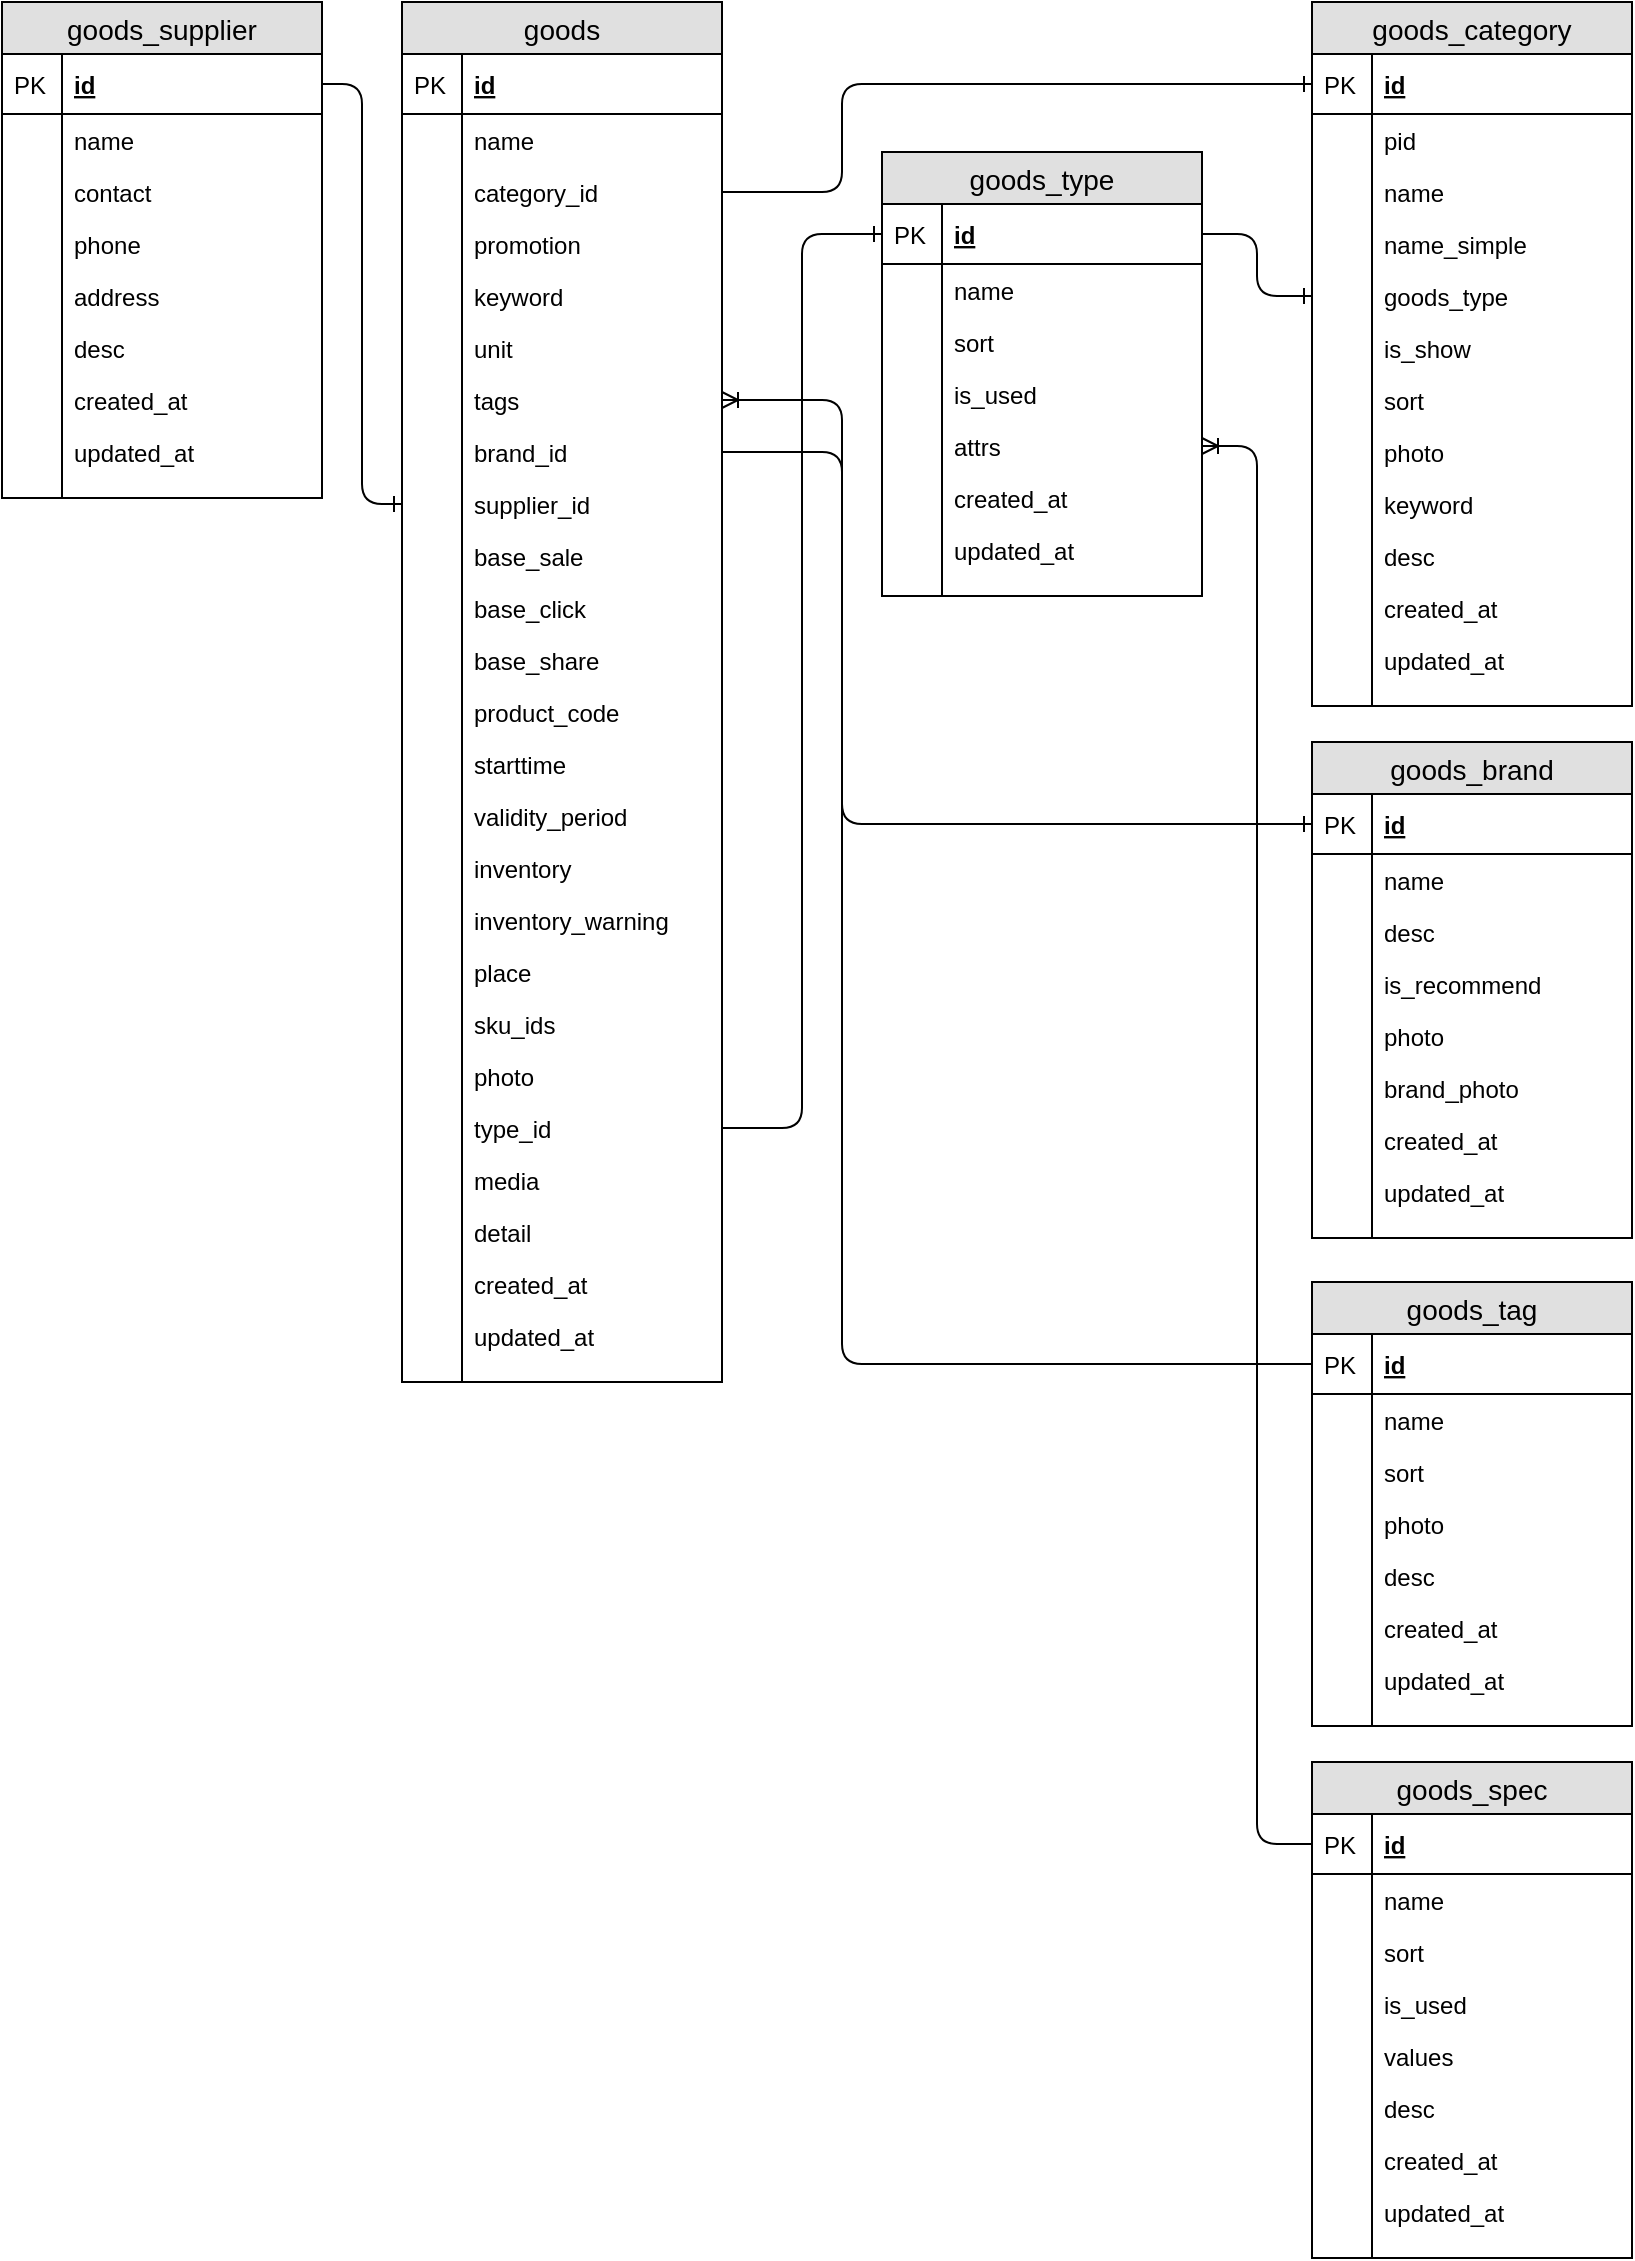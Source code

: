 <mxfile version="10.7.5" type="github"><diagram id="UWsbK4zWMXOetp3OniQC" name="Page-1"><mxGraphModel dx="2038" dy="1133" grid="1" gridSize="10" guides="1" tooltips="1" connect="1" arrows="1" fold="1" page="1" pageScale="1" pageWidth="827" pageHeight="1169" math="0" shadow="0"><root><mxCell id="0"/><mxCell id="1" parent="0"/><mxCell id="0C8YB0pioImRpFyu9dRw-1" value="goods_category" style="swimlane;fontStyle=0;childLayout=stackLayout;horizontal=1;startSize=26;fillColor=#e0e0e0;horizontalStack=0;resizeParent=1;resizeParentMax=0;resizeLast=0;collapsible=1;marginBottom=0;swimlaneFillColor=#ffffff;align=center;fontSize=14;" vertex="1" parent="1"><mxGeometry x="655" y="19" width="160" height="352" as="geometry"/></mxCell><mxCell id="0C8YB0pioImRpFyu9dRw-2" value="id" style="shape=partialRectangle;top=0;left=0;right=0;bottom=1;align=left;verticalAlign=middle;fillColor=none;spacingLeft=34;spacingRight=4;overflow=hidden;rotatable=0;points=[[0,0.5],[1,0.5]];portConstraint=eastwest;dropTarget=0;fontStyle=5;fontSize=12;" vertex="1" parent="0C8YB0pioImRpFyu9dRw-1"><mxGeometry y="26" width="160" height="30" as="geometry"/></mxCell><mxCell id="0C8YB0pioImRpFyu9dRw-3" value="PK" style="shape=partialRectangle;top=0;left=0;bottom=0;fillColor=none;align=left;verticalAlign=middle;spacingLeft=4;spacingRight=4;overflow=hidden;rotatable=0;points=[];portConstraint=eastwest;part=1;fontSize=12;" vertex="1" connectable="0" parent="0C8YB0pioImRpFyu9dRw-2"><mxGeometry width="30" height="30" as="geometry"/></mxCell><mxCell id="0C8YB0pioImRpFyu9dRw-4" value="pid" style="shape=partialRectangle;top=0;left=0;right=0;bottom=0;align=left;verticalAlign=top;fillColor=none;spacingLeft=34;spacingRight=4;overflow=hidden;rotatable=0;points=[[0,0.5],[1,0.5]];portConstraint=eastwest;dropTarget=0;fontSize=12;" vertex="1" parent="0C8YB0pioImRpFyu9dRw-1"><mxGeometry y="56" width="160" height="26" as="geometry"/></mxCell><mxCell id="0C8YB0pioImRpFyu9dRw-5" value="" style="shape=partialRectangle;top=0;left=0;bottom=0;fillColor=none;align=left;verticalAlign=top;spacingLeft=4;spacingRight=4;overflow=hidden;rotatable=0;points=[];portConstraint=eastwest;part=1;fontSize=12;" vertex="1" connectable="0" parent="0C8YB0pioImRpFyu9dRw-4"><mxGeometry width="30" height="26" as="geometry"/></mxCell><mxCell id="0C8YB0pioImRpFyu9dRw-12" value="name" style="shape=partialRectangle;top=0;left=0;right=0;bottom=0;align=left;verticalAlign=top;fillColor=none;spacingLeft=34;spacingRight=4;overflow=hidden;rotatable=0;points=[[0,0.5],[1,0.5]];portConstraint=eastwest;dropTarget=0;fontSize=12;" vertex="1" parent="0C8YB0pioImRpFyu9dRw-1"><mxGeometry y="82" width="160" height="26" as="geometry"/></mxCell><mxCell id="0C8YB0pioImRpFyu9dRw-13" value="" style="shape=partialRectangle;top=0;left=0;bottom=0;fillColor=none;align=left;verticalAlign=top;spacingLeft=4;spacingRight=4;overflow=hidden;rotatable=0;points=[];portConstraint=eastwest;part=1;fontSize=12;" vertex="1" connectable="0" parent="0C8YB0pioImRpFyu9dRw-12"><mxGeometry width="30" height="26" as="geometry"/></mxCell><mxCell id="0C8YB0pioImRpFyu9dRw-18" value="name_simple" style="shape=partialRectangle;top=0;left=0;right=0;bottom=0;align=left;verticalAlign=top;fillColor=none;spacingLeft=34;spacingRight=4;overflow=hidden;rotatable=0;points=[[0,0.5],[1,0.5]];portConstraint=eastwest;dropTarget=0;fontSize=12;" vertex="1" parent="0C8YB0pioImRpFyu9dRw-1"><mxGeometry y="108" width="160" height="26" as="geometry"/></mxCell><mxCell id="0C8YB0pioImRpFyu9dRw-19" value="" style="shape=partialRectangle;top=0;left=0;bottom=0;fillColor=none;align=left;verticalAlign=top;spacingLeft=4;spacingRight=4;overflow=hidden;rotatable=0;points=[];portConstraint=eastwest;part=1;fontSize=12;" vertex="1" connectable="0" parent="0C8YB0pioImRpFyu9dRw-18"><mxGeometry width="30" height="26" as="geometry"/></mxCell><mxCell id="0C8YB0pioImRpFyu9dRw-20" value="goods_type" style="shape=partialRectangle;top=0;left=0;right=0;bottom=0;align=left;verticalAlign=top;fillColor=none;spacingLeft=34;spacingRight=4;overflow=hidden;rotatable=0;points=[[0,0.5],[1,0.5]];portConstraint=eastwest;dropTarget=0;fontSize=12;" vertex="1" parent="0C8YB0pioImRpFyu9dRw-1"><mxGeometry y="134" width="160" height="26" as="geometry"/></mxCell><mxCell id="0C8YB0pioImRpFyu9dRw-21" value="" style="shape=partialRectangle;top=0;left=0;bottom=0;fillColor=none;align=left;verticalAlign=top;spacingLeft=4;spacingRight=4;overflow=hidden;rotatable=0;points=[];portConstraint=eastwest;part=1;fontSize=12;" vertex="1" connectable="0" parent="0C8YB0pioImRpFyu9dRw-20"><mxGeometry width="30" height="26" as="geometry"/></mxCell><mxCell id="0C8YB0pioImRpFyu9dRw-26" value="is_show" style="shape=partialRectangle;top=0;left=0;right=0;bottom=0;align=left;verticalAlign=top;fillColor=none;spacingLeft=34;spacingRight=4;overflow=hidden;rotatable=0;points=[[0,0.5],[1,0.5]];portConstraint=eastwest;dropTarget=0;fontSize=12;" vertex="1" parent="0C8YB0pioImRpFyu9dRw-1"><mxGeometry y="160" width="160" height="26" as="geometry"/></mxCell><mxCell id="0C8YB0pioImRpFyu9dRw-27" value="" style="shape=partialRectangle;top=0;left=0;bottom=0;fillColor=none;align=left;verticalAlign=top;spacingLeft=4;spacingRight=4;overflow=hidden;rotatable=0;points=[];portConstraint=eastwest;part=1;fontSize=12;" vertex="1" connectable="0" parent="0C8YB0pioImRpFyu9dRw-26"><mxGeometry width="30" height="26" as="geometry"/></mxCell><mxCell id="0C8YB0pioImRpFyu9dRw-24" value="sort" style="shape=partialRectangle;top=0;left=0;right=0;bottom=0;align=left;verticalAlign=top;fillColor=none;spacingLeft=34;spacingRight=4;overflow=hidden;rotatable=0;points=[[0,0.5],[1,0.5]];portConstraint=eastwest;dropTarget=0;fontSize=12;" vertex="1" parent="0C8YB0pioImRpFyu9dRw-1"><mxGeometry y="186" width="160" height="26" as="geometry"/></mxCell><mxCell id="0C8YB0pioImRpFyu9dRw-25" value="" style="shape=partialRectangle;top=0;left=0;bottom=0;fillColor=none;align=left;verticalAlign=top;spacingLeft=4;spacingRight=4;overflow=hidden;rotatable=0;points=[];portConstraint=eastwest;part=1;fontSize=12;" vertex="1" connectable="0" parent="0C8YB0pioImRpFyu9dRw-24"><mxGeometry width="30" height="26" as="geometry"/></mxCell><mxCell id="0C8YB0pioImRpFyu9dRw-22" value="photo" style="shape=partialRectangle;top=0;left=0;right=0;bottom=0;align=left;verticalAlign=top;fillColor=none;spacingLeft=34;spacingRight=4;overflow=hidden;rotatable=0;points=[[0,0.5],[1,0.5]];portConstraint=eastwest;dropTarget=0;fontSize=12;" vertex="1" parent="0C8YB0pioImRpFyu9dRw-1"><mxGeometry y="212" width="160" height="26" as="geometry"/></mxCell><mxCell id="0C8YB0pioImRpFyu9dRw-23" value="" style="shape=partialRectangle;top=0;left=0;bottom=0;fillColor=none;align=left;verticalAlign=top;spacingLeft=4;spacingRight=4;overflow=hidden;rotatable=0;points=[];portConstraint=eastwest;part=1;fontSize=12;" vertex="1" connectable="0" parent="0C8YB0pioImRpFyu9dRw-22"><mxGeometry width="30" height="26" as="geometry"/></mxCell><mxCell id="0C8YB0pioImRpFyu9dRw-16" value="keyword" style="shape=partialRectangle;top=0;left=0;right=0;bottom=0;align=left;verticalAlign=top;fillColor=none;spacingLeft=34;spacingRight=4;overflow=hidden;rotatable=0;points=[[0,0.5],[1,0.5]];portConstraint=eastwest;dropTarget=0;fontSize=12;" vertex="1" parent="0C8YB0pioImRpFyu9dRw-1"><mxGeometry y="238" width="160" height="26" as="geometry"/></mxCell><mxCell id="0C8YB0pioImRpFyu9dRw-17" value="" style="shape=partialRectangle;top=0;left=0;bottom=0;fillColor=none;align=left;verticalAlign=top;spacingLeft=4;spacingRight=4;overflow=hidden;rotatable=0;points=[];portConstraint=eastwest;part=1;fontSize=12;" vertex="1" connectable="0" parent="0C8YB0pioImRpFyu9dRw-16"><mxGeometry width="30" height="26" as="geometry"/></mxCell><mxCell id="0C8YB0pioImRpFyu9dRw-14" value="desc" style="shape=partialRectangle;top=0;left=0;right=0;bottom=0;align=left;verticalAlign=top;fillColor=none;spacingLeft=34;spacingRight=4;overflow=hidden;rotatable=0;points=[[0,0.5],[1,0.5]];portConstraint=eastwest;dropTarget=0;fontSize=12;" vertex="1" parent="0C8YB0pioImRpFyu9dRw-1"><mxGeometry y="264" width="160" height="26" as="geometry"/></mxCell><mxCell id="0C8YB0pioImRpFyu9dRw-15" value="" style="shape=partialRectangle;top=0;left=0;bottom=0;fillColor=none;align=left;verticalAlign=top;spacingLeft=4;spacingRight=4;overflow=hidden;rotatable=0;points=[];portConstraint=eastwest;part=1;fontSize=12;" vertex="1" connectable="0" parent="0C8YB0pioImRpFyu9dRw-14"><mxGeometry width="30" height="26" as="geometry"/></mxCell><mxCell id="0C8YB0pioImRpFyu9dRw-6" value="created_at" style="shape=partialRectangle;top=0;left=0;right=0;bottom=0;align=left;verticalAlign=top;fillColor=none;spacingLeft=34;spacingRight=4;overflow=hidden;rotatable=0;points=[[0,0.5],[1,0.5]];portConstraint=eastwest;dropTarget=0;fontSize=12;" vertex="1" parent="0C8YB0pioImRpFyu9dRw-1"><mxGeometry y="290" width="160" height="26" as="geometry"/></mxCell><mxCell id="0C8YB0pioImRpFyu9dRw-7" value="" style="shape=partialRectangle;top=0;left=0;bottom=0;fillColor=none;align=left;verticalAlign=top;spacingLeft=4;spacingRight=4;overflow=hidden;rotatable=0;points=[];portConstraint=eastwest;part=1;fontSize=12;" vertex="1" connectable="0" parent="0C8YB0pioImRpFyu9dRw-6"><mxGeometry width="30" height="26" as="geometry"/></mxCell><mxCell id="0C8YB0pioImRpFyu9dRw-8" value="updated_at" style="shape=partialRectangle;top=0;left=0;right=0;bottom=0;align=left;verticalAlign=top;fillColor=none;spacingLeft=34;spacingRight=4;overflow=hidden;rotatable=0;points=[[0,0.5],[1,0.5]];portConstraint=eastwest;dropTarget=0;fontSize=12;" vertex="1" parent="0C8YB0pioImRpFyu9dRw-1"><mxGeometry y="316" width="160" height="26" as="geometry"/></mxCell><mxCell id="0C8YB0pioImRpFyu9dRw-9" value="" style="shape=partialRectangle;top=0;left=0;bottom=0;fillColor=none;align=left;verticalAlign=top;spacingLeft=4;spacingRight=4;overflow=hidden;rotatable=0;points=[];portConstraint=eastwest;part=1;fontSize=12;" vertex="1" connectable="0" parent="0C8YB0pioImRpFyu9dRw-8"><mxGeometry width="30" height="26" as="geometry"/></mxCell><mxCell id="0C8YB0pioImRpFyu9dRw-10" value="" style="shape=partialRectangle;top=0;left=0;right=0;bottom=0;align=left;verticalAlign=top;fillColor=none;spacingLeft=34;spacingRight=4;overflow=hidden;rotatable=0;points=[[0,0.5],[1,0.5]];portConstraint=eastwest;dropTarget=0;fontSize=12;" vertex="1" parent="0C8YB0pioImRpFyu9dRw-1"><mxGeometry y="342" width="160" height="10" as="geometry"/></mxCell><mxCell id="0C8YB0pioImRpFyu9dRw-11" value="" style="shape=partialRectangle;top=0;left=0;bottom=0;fillColor=none;align=left;verticalAlign=top;spacingLeft=4;spacingRight=4;overflow=hidden;rotatable=0;points=[];portConstraint=eastwest;part=1;fontSize=12;" vertex="1" connectable="0" parent="0C8YB0pioImRpFyu9dRw-10"><mxGeometry width="30" height="10" as="geometry"/></mxCell><mxCell id="0C8YB0pioImRpFyu9dRw-28" value="goods_brand" style="swimlane;fontStyle=0;childLayout=stackLayout;horizontal=1;startSize=26;fillColor=#e0e0e0;horizontalStack=0;resizeParent=1;resizeParentMax=0;resizeLast=0;collapsible=1;marginBottom=0;swimlaneFillColor=#ffffff;align=center;fontSize=14;" vertex="1" parent="1"><mxGeometry x="655" y="389" width="160" height="248" as="geometry"/></mxCell><mxCell id="0C8YB0pioImRpFyu9dRw-29" value="id" style="shape=partialRectangle;top=0;left=0;right=0;bottom=1;align=left;verticalAlign=middle;fillColor=none;spacingLeft=34;spacingRight=4;overflow=hidden;rotatable=0;points=[[0,0.5],[1,0.5]];portConstraint=eastwest;dropTarget=0;fontStyle=5;fontSize=12;" vertex="1" parent="0C8YB0pioImRpFyu9dRw-28"><mxGeometry y="26" width="160" height="30" as="geometry"/></mxCell><mxCell id="0C8YB0pioImRpFyu9dRw-30" value="PK" style="shape=partialRectangle;top=0;left=0;bottom=0;fillColor=none;align=left;verticalAlign=middle;spacingLeft=4;spacingRight=4;overflow=hidden;rotatable=0;points=[];portConstraint=eastwest;part=1;fontSize=12;" vertex="1" connectable="0" parent="0C8YB0pioImRpFyu9dRw-29"><mxGeometry width="30" height="30" as="geometry"/></mxCell><mxCell id="0C8YB0pioImRpFyu9dRw-31" value="name" style="shape=partialRectangle;top=0;left=0;right=0;bottom=0;align=left;verticalAlign=top;fillColor=none;spacingLeft=34;spacingRight=4;overflow=hidden;rotatable=0;points=[[0,0.5],[1,0.5]];portConstraint=eastwest;dropTarget=0;fontSize=12;" vertex="1" parent="0C8YB0pioImRpFyu9dRw-28"><mxGeometry y="56" width="160" height="26" as="geometry"/></mxCell><mxCell id="0C8YB0pioImRpFyu9dRw-32" value="" style="shape=partialRectangle;top=0;left=0;bottom=0;fillColor=none;align=left;verticalAlign=top;spacingLeft=4;spacingRight=4;overflow=hidden;rotatable=0;points=[];portConstraint=eastwest;part=1;fontSize=12;" vertex="1" connectable="0" parent="0C8YB0pioImRpFyu9dRw-31"><mxGeometry width="30" height="26" as="geometry"/></mxCell><mxCell id="0C8YB0pioImRpFyu9dRw-39" value="desc" style="shape=partialRectangle;top=0;left=0;right=0;bottom=0;align=left;verticalAlign=top;fillColor=none;spacingLeft=34;spacingRight=4;overflow=hidden;rotatable=0;points=[[0,0.5],[1,0.5]];portConstraint=eastwest;dropTarget=0;fontSize=12;" vertex="1" parent="0C8YB0pioImRpFyu9dRw-28"><mxGeometry y="82" width="160" height="26" as="geometry"/></mxCell><mxCell id="0C8YB0pioImRpFyu9dRw-40" value="" style="shape=partialRectangle;top=0;left=0;bottom=0;fillColor=none;align=left;verticalAlign=top;spacingLeft=4;spacingRight=4;overflow=hidden;rotatable=0;points=[];portConstraint=eastwest;part=1;fontSize=12;" vertex="1" connectable="0" parent="0C8YB0pioImRpFyu9dRw-39"><mxGeometry width="30" height="26" as="geometry"/></mxCell><mxCell id="0C8YB0pioImRpFyu9dRw-41" value="is_recommend" style="shape=partialRectangle;top=0;left=0;right=0;bottom=0;align=left;verticalAlign=top;fillColor=none;spacingLeft=34;spacingRight=4;overflow=hidden;rotatable=0;points=[[0,0.5],[1,0.5]];portConstraint=eastwest;dropTarget=0;fontSize=12;" vertex="1" parent="0C8YB0pioImRpFyu9dRw-28"><mxGeometry y="108" width="160" height="26" as="geometry"/></mxCell><mxCell id="0C8YB0pioImRpFyu9dRw-42" value="" style="shape=partialRectangle;top=0;left=0;bottom=0;fillColor=none;align=left;verticalAlign=top;spacingLeft=4;spacingRight=4;overflow=hidden;rotatable=0;points=[];portConstraint=eastwest;part=1;fontSize=12;" vertex="1" connectable="0" parent="0C8YB0pioImRpFyu9dRw-41"><mxGeometry width="30" height="26" as="geometry"/></mxCell><mxCell id="0C8YB0pioImRpFyu9dRw-43" value="photo" style="shape=partialRectangle;top=0;left=0;right=0;bottom=0;align=left;verticalAlign=top;fillColor=none;spacingLeft=34;spacingRight=4;overflow=hidden;rotatable=0;points=[[0,0.5],[1,0.5]];portConstraint=eastwest;dropTarget=0;fontSize=12;" vertex="1" parent="0C8YB0pioImRpFyu9dRw-28"><mxGeometry y="134" width="160" height="26" as="geometry"/></mxCell><mxCell id="0C8YB0pioImRpFyu9dRw-44" value="" style="shape=partialRectangle;top=0;left=0;bottom=0;fillColor=none;align=left;verticalAlign=top;spacingLeft=4;spacingRight=4;overflow=hidden;rotatable=0;points=[];portConstraint=eastwest;part=1;fontSize=12;" vertex="1" connectable="0" parent="0C8YB0pioImRpFyu9dRw-43"><mxGeometry width="30" height="26" as="geometry"/></mxCell><mxCell id="0C8YB0pioImRpFyu9dRw-45" value="brand_photo" style="shape=partialRectangle;top=0;left=0;right=0;bottom=0;align=left;verticalAlign=top;fillColor=none;spacingLeft=34;spacingRight=4;overflow=hidden;rotatable=0;points=[[0,0.5],[1,0.5]];portConstraint=eastwest;dropTarget=0;fontSize=12;" vertex="1" parent="0C8YB0pioImRpFyu9dRw-28"><mxGeometry y="160" width="160" height="26" as="geometry"/></mxCell><mxCell id="0C8YB0pioImRpFyu9dRw-46" value="" style="shape=partialRectangle;top=0;left=0;bottom=0;fillColor=none;align=left;verticalAlign=top;spacingLeft=4;spacingRight=4;overflow=hidden;rotatable=0;points=[];portConstraint=eastwest;part=1;fontSize=12;" vertex="1" connectable="0" parent="0C8YB0pioImRpFyu9dRw-45"><mxGeometry width="30" height="26" as="geometry"/></mxCell><mxCell id="0C8YB0pioImRpFyu9dRw-33" value="created_at" style="shape=partialRectangle;top=0;left=0;right=0;bottom=0;align=left;verticalAlign=top;fillColor=none;spacingLeft=34;spacingRight=4;overflow=hidden;rotatable=0;points=[[0,0.5],[1,0.5]];portConstraint=eastwest;dropTarget=0;fontSize=12;" vertex="1" parent="0C8YB0pioImRpFyu9dRw-28"><mxGeometry y="186" width="160" height="26" as="geometry"/></mxCell><mxCell id="0C8YB0pioImRpFyu9dRw-34" value="" style="shape=partialRectangle;top=0;left=0;bottom=0;fillColor=none;align=left;verticalAlign=top;spacingLeft=4;spacingRight=4;overflow=hidden;rotatable=0;points=[];portConstraint=eastwest;part=1;fontSize=12;" vertex="1" connectable="0" parent="0C8YB0pioImRpFyu9dRw-33"><mxGeometry width="30" height="26" as="geometry"/></mxCell><mxCell id="0C8YB0pioImRpFyu9dRw-35" value="updated_at" style="shape=partialRectangle;top=0;left=0;right=0;bottom=0;align=left;verticalAlign=top;fillColor=none;spacingLeft=34;spacingRight=4;overflow=hidden;rotatable=0;points=[[0,0.5],[1,0.5]];portConstraint=eastwest;dropTarget=0;fontSize=12;" vertex="1" parent="0C8YB0pioImRpFyu9dRw-28"><mxGeometry y="212" width="160" height="26" as="geometry"/></mxCell><mxCell id="0C8YB0pioImRpFyu9dRw-36" value="" style="shape=partialRectangle;top=0;left=0;bottom=0;fillColor=none;align=left;verticalAlign=top;spacingLeft=4;spacingRight=4;overflow=hidden;rotatable=0;points=[];portConstraint=eastwest;part=1;fontSize=12;" vertex="1" connectable="0" parent="0C8YB0pioImRpFyu9dRw-35"><mxGeometry width="30" height="26" as="geometry"/></mxCell><mxCell id="0C8YB0pioImRpFyu9dRw-37" value="" style="shape=partialRectangle;top=0;left=0;right=0;bottom=0;align=left;verticalAlign=top;fillColor=none;spacingLeft=34;spacingRight=4;overflow=hidden;rotatable=0;points=[[0,0.5],[1,0.5]];portConstraint=eastwest;dropTarget=0;fontSize=12;" vertex="1" parent="0C8YB0pioImRpFyu9dRw-28"><mxGeometry y="238" width="160" height="10" as="geometry"/></mxCell><mxCell id="0C8YB0pioImRpFyu9dRw-38" value="" style="shape=partialRectangle;top=0;left=0;bottom=0;fillColor=none;align=left;verticalAlign=top;spacingLeft=4;spacingRight=4;overflow=hidden;rotatable=0;points=[];portConstraint=eastwest;part=1;fontSize=12;" vertex="1" connectable="0" parent="0C8YB0pioImRpFyu9dRw-37"><mxGeometry width="30" height="10" as="geometry"/></mxCell><mxCell id="0C8YB0pioImRpFyu9dRw-47" value="goods_tag" style="swimlane;fontStyle=0;childLayout=stackLayout;horizontal=1;startSize=26;fillColor=#e0e0e0;horizontalStack=0;resizeParent=1;resizeParentMax=0;resizeLast=0;collapsible=1;marginBottom=0;swimlaneFillColor=#ffffff;align=center;fontSize=14;" vertex="1" parent="1"><mxGeometry x="655" y="659" width="160" height="222" as="geometry"/></mxCell><mxCell id="0C8YB0pioImRpFyu9dRw-48" value="id" style="shape=partialRectangle;top=0;left=0;right=0;bottom=1;align=left;verticalAlign=middle;fillColor=none;spacingLeft=34;spacingRight=4;overflow=hidden;rotatable=0;points=[[0,0.5],[1,0.5]];portConstraint=eastwest;dropTarget=0;fontStyle=5;fontSize=12;" vertex="1" parent="0C8YB0pioImRpFyu9dRw-47"><mxGeometry y="26" width="160" height="30" as="geometry"/></mxCell><mxCell id="0C8YB0pioImRpFyu9dRw-49" value="PK" style="shape=partialRectangle;top=0;left=0;bottom=0;fillColor=none;align=left;verticalAlign=middle;spacingLeft=4;spacingRight=4;overflow=hidden;rotatable=0;points=[];portConstraint=eastwest;part=1;fontSize=12;" vertex="1" connectable="0" parent="0C8YB0pioImRpFyu9dRw-48"><mxGeometry width="30" height="30" as="geometry"/></mxCell><mxCell id="0C8YB0pioImRpFyu9dRw-50" value="name" style="shape=partialRectangle;top=0;left=0;right=0;bottom=0;align=left;verticalAlign=top;fillColor=none;spacingLeft=34;spacingRight=4;overflow=hidden;rotatable=0;points=[[0,0.5],[1,0.5]];portConstraint=eastwest;dropTarget=0;fontSize=12;" vertex="1" parent="0C8YB0pioImRpFyu9dRw-47"><mxGeometry y="56" width="160" height="26" as="geometry"/></mxCell><mxCell id="0C8YB0pioImRpFyu9dRw-51" value="" style="shape=partialRectangle;top=0;left=0;bottom=0;fillColor=none;align=left;verticalAlign=top;spacingLeft=4;spacingRight=4;overflow=hidden;rotatable=0;points=[];portConstraint=eastwest;part=1;fontSize=12;" vertex="1" connectable="0" parent="0C8YB0pioImRpFyu9dRw-50"><mxGeometry width="30" height="26" as="geometry"/></mxCell><mxCell id="0C8YB0pioImRpFyu9dRw-52" value="sort" style="shape=partialRectangle;top=0;left=0;right=0;bottom=0;align=left;verticalAlign=top;fillColor=none;spacingLeft=34;spacingRight=4;overflow=hidden;rotatable=0;points=[[0,0.5],[1,0.5]];portConstraint=eastwest;dropTarget=0;fontSize=12;" vertex="1" parent="0C8YB0pioImRpFyu9dRw-47"><mxGeometry y="82" width="160" height="26" as="geometry"/></mxCell><mxCell id="0C8YB0pioImRpFyu9dRw-53" value="" style="shape=partialRectangle;top=0;left=0;bottom=0;fillColor=none;align=left;verticalAlign=top;spacingLeft=4;spacingRight=4;overflow=hidden;rotatable=0;points=[];portConstraint=eastwest;part=1;fontSize=12;" vertex="1" connectable="0" parent="0C8YB0pioImRpFyu9dRw-52"><mxGeometry width="30" height="26" as="geometry"/></mxCell><mxCell id="0C8YB0pioImRpFyu9dRw-60" value="photo" style="shape=partialRectangle;top=0;left=0;right=0;bottom=0;align=left;verticalAlign=top;fillColor=none;spacingLeft=34;spacingRight=4;overflow=hidden;rotatable=0;points=[[0,0.5],[1,0.5]];portConstraint=eastwest;dropTarget=0;fontSize=12;" vertex="1" parent="0C8YB0pioImRpFyu9dRw-47"><mxGeometry y="108" width="160" height="26" as="geometry"/></mxCell><mxCell id="0C8YB0pioImRpFyu9dRw-61" value="" style="shape=partialRectangle;top=0;left=0;bottom=0;fillColor=none;align=left;verticalAlign=top;spacingLeft=4;spacingRight=4;overflow=hidden;rotatable=0;points=[];portConstraint=eastwest;part=1;fontSize=12;" vertex="1" connectable="0" parent="0C8YB0pioImRpFyu9dRw-60"><mxGeometry width="30" height="26" as="geometry"/></mxCell><mxCell id="0C8YB0pioImRpFyu9dRw-62" value="desc" style="shape=partialRectangle;top=0;left=0;right=0;bottom=0;align=left;verticalAlign=top;fillColor=none;spacingLeft=34;spacingRight=4;overflow=hidden;rotatable=0;points=[[0,0.5],[1,0.5]];portConstraint=eastwest;dropTarget=0;fontSize=12;" vertex="1" parent="0C8YB0pioImRpFyu9dRw-47"><mxGeometry y="134" width="160" height="26" as="geometry"/></mxCell><mxCell id="0C8YB0pioImRpFyu9dRw-63" value="" style="shape=partialRectangle;top=0;left=0;bottom=0;fillColor=none;align=left;verticalAlign=top;spacingLeft=4;spacingRight=4;overflow=hidden;rotatable=0;points=[];portConstraint=eastwest;part=1;fontSize=12;" vertex="1" connectable="0" parent="0C8YB0pioImRpFyu9dRw-62"><mxGeometry width="30" height="26" as="geometry"/></mxCell><mxCell id="0C8YB0pioImRpFyu9dRw-58" value="created_at" style="shape=partialRectangle;top=0;left=0;right=0;bottom=0;align=left;verticalAlign=top;fillColor=none;spacingLeft=34;spacingRight=4;overflow=hidden;rotatable=0;points=[[0,0.5],[1,0.5]];portConstraint=eastwest;dropTarget=0;fontSize=12;" vertex="1" parent="0C8YB0pioImRpFyu9dRw-47"><mxGeometry y="160" width="160" height="26" as="geometry"/></mxCell><mxCell id="0C8YB0pioImRpFyu9dRw-59" value="" style="shape=partialRectangle;top=0;left=0;bottom=0;fillColor=none;align=left;verticalAlign=top;spacingLeft=4;spacingRight=4;overflow=hidden;rotatable=0;points=[];portConstraint=eastwest;part=1;fontSize=12;" vertex="1" connectable="0" parent="0C8YB0pioImRpFyu9dRw-58"><mxGeometry width="30" height="26" as="geometry"/></mxCell><mxCell id="0C8YB0pioImRpFyu9dRw-54" value="updated_at" style="shape=partialRectangle;top=0;left=0;right=0;bottom=0;align=left;verticalAlign=top;fillColor=none;spacingLeft=34;spacingRight=4;overflow=hidden;rotatable=0;points=[[0,0.5],[1,0.5]];portConstraint=eastwest;dropTarget=0;fontSize=12;" vertex="1" parent="0C8YB0pioImRpFyu9dRw-47"><mxGeometry y="186" width="160" height="26" as="geometry"/></mxCell><mxCell id="0C8YB0pioImRpFyu9dRw-55" value="" style="shape=partialRectangle;top=0;left=0;bottom=0;fillColor=none;align=left;verticalAlign=top;spacingLeft=4;spacingRight=4;overflow=hidden;rotatable=0;points=[];portConstraint=eastwest;part=1;fontSize=12;" vertex="1" connectable="0" parent="0C8YB0pioImRpFyu9dRw-54"><mxGeometry width="30" height="26" as="geometry"/></mxCell><mxCell id="0C8YB0pioImRpFyu9dRw-56" value="" style="shape=partialRectangle;top=0;left=0;right=0;bottom=0;align=left;verticalAlign=top;fillColor=none;spacingLeft=34;spacingRight=4;overflow=hidden;rotatable=0;points=[[0,0.5],[1,0.5]];portConstraint=eastwest;dropTarget=0;fontSize=12;" vertex="1" parent="0C8YB0pioImRpFyu9dRw-47"><mxGeometry y="212" width="160" height="10" as="geometry"/></mxCell><mxCell id="0C8YB0pioImRpFyu9dRw-57" value="" style="shape=partialRectangle;top=0;left=0;bottom=0;fillColor=none;align=left;verticalAlign=top;spacingLeft=4;spacingRight=4;overflow=hidden;rotatable=0;points=[];portConstraint=eastwest;part=1;fontSize=12;" vertex="1" connectable="0" parent="0C8YB0pioImRpFyu9dRw-56"><mxGeometry width="30" height="10" as="geometry"/></mxCell><mxCell id="0C8YB0pioImRpFyu9dRw-64" value="goods_spec" style="swimlane;fontStyle=0;childLayout=stackLayout;horizontal=1;startSize=26;fillColor=#e0e0e0;horizontalStack=0;resizeParent=1;resizeParentMax=0;resizeLast=0;collapsible=1;marginBottom=0;swimlaneFillColor=#ffffff;align=center;fontSize=14;" vertex="1" parent="1"><mxGeometry x="655" y="899" width="160" height="248" as="geometry"/></mxCell><mxCell id="0C8YB0pioImRpFyu9dRw-65" value="id" style="shape=partialRectangle;top=0;left=0;right=0;bottom=1;align=left;verticalAlign=middle;fillColor=none;spacingLeft=34;spacingRight=4;overflow=hidden;rotatable=0;points=[[0,0.5],[1,0.5]];portConstraint=eastwest;dropTarget=0;fontStyle=5;fontSize=12;" vertex="1" parent="0C8YB0pioImRpFyu9dRw-64"><mxGeometry y="26" width="160" height="30" as="geometry"/></mxCell><mxCell id="0C8YB0pioImRpFyu9dRw-66" value="PK" style="shape=partialRectangle;top=0;left=0;bottom=0;fillColor=none;align=left;verticalAlign=middle;spacingLeft=4;spacingRight=4;overflow=hidden;rotatable=0;points=[];portConstraint=eastwest;part=1;fontSize=12;" vertex="1" connectable="0" parent="0C8YB0pioImRpFyu9dRw-65"><mxGeometry width="30" height="30" as="geometry"/></mxCell><mxCell id="0C8YB0pioImRpFyu9dRw-67" value="name" style="shape=partialRectangle;top=0;left=0;right=0;bottom=0;align=left;verticalAlign=top;fillColor=none;spacingLeft=34;spacingRight=4;overflow=hidden;rotatable=0;points=[[0,0.5],[1,0.5]];portConstraint=eastwest;dropTarget=0;fontSize=12;" vertex="1" parent="0C8YB0pioImRpFyu9dRw-64"><mxGeometry y="56" width="160" height="26" as="geometry"/></mxCell><mxCell id="0C8YB0pioImRpFyu9dRw-68" value="" style="shape=partialRectangle;top=0;left=0;bottom=0;fillColor=none;align=left;verticalAlign=top;spacingLeft=4;spacingRight=4;overflow=hidden;rotatable=0;points=[];portConstraint=eastwest;part=1;fontSize=12;" vertex="1" connectable="0" parent="0C8YB0pioImRpFyu9dRw-67"><mxGeometry width="30" height="26" as="geometry"/></mxCell><mxCell id="0C8YB0pioImRpFyu9dRw-75" value="sort" style="shape=partialRectangle;top=0;left=0;right=0;bottom=0;align=left;verticalAlign=top;fillColor=none;spacingLeft=34;spacingRight=4;overflow=hidden;rotatable=0;points=[[0,0.5],[1,0.5]];portConstraint=eastwest;dropTarget=0;fontSize=12;" vertex="1" parent="0C8YB0pioImRpFyu9dRw-64"><mxGeometry y="82" width="160" height="26" as="geometry"/></mxCell><mxCell id="0C8YB0pioImRpFyu9dRw-76" value="" style="shape=partialRectangle;top=0;left=0;bottom=0;fillColor=none;align=left;verticalAlign=top;spacingLeft=4;spacingRight=4;overflow=hidden;rotatable=0;points=[];portConstraint=eastwest;part=1;fontSize=12;" vertex="1" connectable="0" parent="0C8YB0pioImRpFyu9dRw-75"><mxGeometry width="30" height="26" as="geometry"/></mxCell><mxCell id="0C8YB0pioImRpFyu9dRw-79" value="is_used" style="shape=partialRectangle;top=0;left=0;right=0;bottom=0;align=left;verticalAlign=top;fillColor=none;spacingLeft=34;spacingRight=4;overflow=hidden;rotatable=0;points=[[0,0.5],[1,0.5]];portConstraint=eastwest;dropTarget=0;fontSize=12;" vertex="1" parent="0C8YB0pioImRpFyu9dRw-64"><mxGeometry y="108" width="160" height="26" as="geometry"/></mxCell><mxCell id="0C8YB0pioImRpFyu9dRw-80" value="" style="shape=partialRectangle;top=0;left=0;bottom=0;fillColor=none;align=left;verticalAlign=top;spacingLeft=4;spacingRight=4;overflow=hidden;rotatable=0;points=[];portConstraint=eastwest;part=1;fontSize=12;" vertex="1" connectable="0" parent="0C8YB0pioImRpFyu9dRw-79"><mxGeometry width="30" height="26" as="geometry"/></mxCell><mxCell id="0C8YB0pioImRpFyu9dRw-81" value="values" style="shape=partialRectangle;top=0;left=0;right=0;bottom=0;align=left;verticalAlign=top;fillColor=none;spacingLeft=34;spacingRight=4;overflow=hidden;rotatable=0;points=[[0,0.5],[1,0.5]];portConstraint=eastwest;dropTarget=0;fontSize=12;" vertex="1" parent="0C8YB0pioImRpFyu9dRw-64"><mxGeometry y="134" width="160" height="26" as="geometry"/></mxCell><mxCell id="0C8YB0pioImRpFyu9dRw-82" value="" style="shape=partialRectangle;top=0;left=0;bottom=0;fillColor=none;align=left;verticalAlign=top;spacingLeft=4;spacingRight=4;overflow=hidden;rotatable=0;points=[];portConstraint=eastwest;part=1;fontSize=12;" vertex="1" connectable="0" parent="0C8YB0pioImRpFyu9dRw-81"><mxGeometry width="30" height="26" as="geometry"/></mxCell><mxCell id="0C8YB0pioImRpFyu9dRw-77" value="desc" style="shape=partialRectangle;top=0;left=0;right=0;bottom=0;align=left;verticalAlign=top;fillColor=none;spacingLeft=34;spacingRight=4;overflow=hidden;rotatable=0;points=[[0,0.5],[1,0.5]];portConstraint=eastwest;dropTarget=0;fontSize=12;" vertex="1" parent="0C8YB0pioImRpFyu9dRw-64"><mxGeometry y="160" width="160" height="26" as="geometry"/></mxCell><mxCell id="0C8YB0pioImRpFyu9dRw-78" value="" style="shape=partialRectangle;top=0;left=0;bottom=0;fillColor=none;align=left;verticalAlign=top;spacingLeft=4;spacingRight=4;overflow=hidden;rotatable=0;points=[];portConstraint=eastwest;part=1;fontSize=12;" vertex="1" connectable="0" parent="0C8YB0pioImRpFyu9dRw-77"><mxGeometry width="30" height="26" as="geometry"/></mxCell><mxCell id="0C8YB0pioImRpFyu9dRw-69" value="created_at" style="shape=partialRectangle;top=0;left=0;right=0;bottom=0;align=left;verticalAlign=top;fillColor=none;spacingLeft=34;spacingRight=4;overflow=hidden;rotatable=0;points=[[0,0.5],[1,0.5]];portConstraint=eastwest;dropTarget=0;fontSize=12;" vertex="1" parent="0C8YB0pioImRpFyu9dRw-64"><mxGeometry y="186" width="160" height="26" as="geometry"/></mxCell><mxCell id="0C8YB0pioImRpFyu9dRw-70" value="" style="shape=partialRectangle;top=0;left=0;bottom=0;fillColor=none;align=left;verticalAlign=top;spacingLeft=4;spacingRight=4;overflow=hidden;rotatable=0;points=[];portConstraint=eastwest;part=1;fontSize=12;" vertex="1" connectable="0" parent="0C8YB0pioImRpFyu9dRw-69"><mxGeometry width="30" height="26" as="geometry"/></mxCell><mxCell id="0C8YB0pioImRpFyu9dRw-71" value="updated_at" style="shape=partialRectangle;top=0;left=0;right=0;bottom=0;align=left;verticalAlign=top;fillColor=none;spacingLeft=34;spacingRight=4;overflow=hidden;rotatable=0;points=[[0,0.5],[1,0.5]];portConstraint=eastwest;dropTarget=0;fontSize=12;" vertex="1" parent="0C8YB0pioImRpFyu9dRw-64"><mxGeometry y="212" width="160" height="26" as="geometry"/></mxCell><mxCell id="0C8YB0pioImRpFyu9dRw-72" value="" style="shape=partialRectangle;top=0;left=0;bottom=0;fillColor=none;align=left;verticalAlign=top;spacingLeft=4;spacingRight=4;overflow=hidden;rotatable=0;points=[];portConstraint=eastwest;part=1;fontSize=12;" vertex="1" connectable="0" parent="0C8YB0pioImRpFyu9dRw-71"><mxGeometry width="30" height="26" as="geometry"/></mxCell><mxCell id="0C8YB0pioImRpFyu9dRw-73" value="" style="shape=partialRectangle;top=0;left=0;right=0;bottom=0;align=left;verticalAlign=top;fillColor=none;spacingLeft=34;spacingRight=4;overflow=hidden;rotatable=0;points=[[0,0.5],[1,0.5]];portConstraint=eastwest;dropTarget=0;fontSize=12;" vertex="1" parent="0C8YB0pioImRpFyu9dRw-64"><mxGeometry y="238" width="160" height="10" as="geometry"/></mxCell><mxCell id="0C8YB0pioImRpFyu9dRw-74" value="" style="shape=partialRectangle;top=0;left=0;bottom=0;fillColor=none;align=left;verticalAlign=top;spacingLeft=4;spacingRight=4;overflow=hidden;rotatable=0;points=[];portConstraint=eastwest;part=1;fontSize=12;" vertex="1" connectable="0" parent="0C8YB0pioImRpFyu9dRw-73"><mxGeometry width="30" height="10" as="geometry"/></mxCell><mxCell id="0C8YB0pioImRpFyu9dRw-83" value="goods_type" style="swimlane;fontStyle=0;childLayout=stackLayout;horizontal=1;startSize=26;fillColor=#e0e0e0;horizontalStack=0;resizeParent=1;resizeParentMax=0;resizeLast=0;collapsible=1;marginBottom=0;swimlaneFillColor=#ffffff;align=center;fontSize=14;" vertex="1" parent="1"><mxGeometry x="440" y="94" width="160" height="222" as="geometry"/></mxCell><mxCell id="0C8YB0pioImRpFyu9dRw-84" value="id" style="shape=partialRectangle;top=0;left=0;right=0;bottom=1;align=left;verticalAlign=middle;fillColor=none;spacingLeft=34;spacingRight=4;overflow=hidden;rotatable=0;points=[[0,0.5],[1,0.5]];portConstraint=eastwest;dropTarget=0;fontStyle=5;fontSize=12;" vertex="1" parent="0C8YB0pioImRpFyu9dRw-83"><mxGeometry y="26" width="160" height="30" as="geometry"/></mxCell><mxCell id="0C8YB0pioImRpFyu9dRw-85" value="PK" style="shape=partialRectangle;top=0;left=0;bottom=0;fillColor=none;align=left;verticalAlign=middle;spacingLeft=4;spacingRight=4;overflow=hidden;rotatable=0;points=[];portConstraint=eastwest;part=1;fontSize=12;" vertex="1" connectable="0" parent="0C8YB0pioImRpFyu9dRw-84"><mxGeometry width="30" height="30" as="geometry"/></mxCell><mxCell id="0C8YB0pioImRpFyu9dRw-86" value="name" style="shape=partialRectangle;top=0;left=0;right=0;bottom=0;align=left;verticalAlign=top;fillColor=none;spacingLeft=34;spacingRight=4;overflow=hidden;rotatable=0;points=[[0,0.5],[1,0.5]];portConstraint=eastwest;dropTarget=0;fontSize=12;" vertex="1" parent="0C8YB0pioImRpFyu9dRw-83"><mxGeometry y="56" width="160" height="26" as="geometry"/></mxCell><mxCell id="0C8YB0pioImRpFyu9dRw-87" value="" style="shape=partialRectangle;top=0;left=0;bottom=0;fillColor=none;align=left;verticalAlign=top;spacingLeft=4;spacingRight=4;overflow=hidden;rotatable=0;points=[];portConstraint=eastwest;part=1;fontSize=12;" vertex="1" connectable="0" parent="0C8YB0pioImRpFyu9dRw-86"><mxGeometry width="30" height="26" as="geometry"/></mxCell><mxCell id="0C8YB0pioImRpFyu9dRw-94" value="sort" style="shape=partialRectangle;top=0;left=0;right=0;bottom=0;align=left;verticalAlign=top;fillColor=none;spacingLeft=34;spacingRight=4;overflow=hidden;rotatable=0;points=[[0,0.5],[1,0.5]];portConstraint=eastwest;dropTarget=0;fontSize=12;" vertex="1" parent="0C8YB0pioImRpFyu9dRw-83"><mxGeometry y="82" width="160" height="26" as="geometry"/></mxCell><mxCell id="0C8YB0pioImRpFyu9dRw-95" value="" style="shape=partialRectangle;top=0;left=0;bottom=0;fillColor=none;align=left;verticalAlign=top;spacingLeft=4;spacingRight=4;overflow=hidden;rotatable=0;points=[];portConstraint=eastwest;part=1;fontSize=12;" vertex="1" connectable="0" parent="0C8YB0pioImRpFyu9dRw-94"><mxGeometry width="30" height="26" as="geometry"/></mxCell><mxCell id="0C8YB0pioImRpFyu9dRw-96" value="is_used" style="shape=partialRectangle;top=0;left=0;right=0;bottom=0;align=left;verticalAlign=top;fillColor=none;spacingLeft=34;spacingRight=4;overflow=hidden;rotatable=0;points=[[0,0.5],[1,0.5]];portConstraint=eastwest;dropTarget=0;fontSize=12;" vertex="1" parent="0C8YB0pioImRpFyu9dRw-83"><mxGeometry y="108" width="160" height="26" as="geometry"/></mxCell><mxCell id="0C8YB0pioImRpFyu9dRw-97" value="" style="shape=partialRectangle;top=0;left=0;bottom=0;fillColor=none;align=left;verticalAlign=top;spacingLeft=4;spacingRight=4;overflow=hidden;rotatable=0;points=[];portConstraint=eastwest;part=1;fontSize=12;" vertex="1" connectable="0" parent="0C8YB0pioImRpFyu9dRw-96"><mxGeometry width="30" height="26" as="geometry"/></mxCell><mxCell id="0C8YB0pioImRpFyu9dRw-100" value="attrs" style="shape=partialRectangle;top=0;left=0;right=0;bottom=0;align=left;verticalAlign=top;fillColor=none;spacingLeft=34;spacingRight=4;overflow=hidden;rotatable=0;points=[[0,0.5],[1,0.5]];portConstraint=eastwest;dropTarget=0;fontSize=12;" vertex="1" parent="0C8YB0pioImRpFyu9dRw-83"><mxGeometry y="134" width="160" height="26" as="geometry"/></mxCell><mxCell id="0C8YB0pioImRpFyu9dRw-101" value="" style="shape=partialRectangle;top=0;left=0;bottom=0;fillColor=none;align=left;verticalAlign=top;spacingLeft=4;spacingRight=4;overflow=hidden;rotatable=0;points=[];portConstraint=eastwest;part=1;fontSize=12;" vertex="1" connectable="0" parent="0C8YB0pioImRpFyu9dRw-100"><mxGeometry width="30" height="26" as="geometry"/></mxCell><mxCell id="0C8YB0pioImRpFyu9dRw-98" value="created_at" style="shape=partialRectangle;top=0;left=0;right=0;bottom=0;align=left;verticalAlign=top;fillColor=none;spacingLeft=34;spacingRight=4;overflow=hidden;rotatable=0;points=[[0,0.5],[1,0.5]];portConstraint=eastwest;dropTarget=0;fontSize=12;" vertex="1" parent="0C8YB0pioImRpFyu9dRw-83"><mxGeometry y="160" width="160" height="26" as="geometry"/></mxCell><mxCell id="0C8YB0pioImRpFyu9dRw-99" value="" style="shape=partialRectangle;top=0;left=0;bottom=0;fillColor=none;align=left;verticalAlign=top;spacingLeft=4;spacingRight=4;overflow=hidden;rotatable=0;points=[];portConstraint=eastwest;part=1;fontSize=12;" vertex="1" connectable="0" parent="0C8YB0pioImRpFyu9dRw-98"><mxGeometry width="30" height="26" as="geometry"/></mxCell><mxCell id="0C8YB0pioImRpFyu9dRw-88" value="updated_at" style="shape=partialRectangle;top=0;left=0;right=0;bottom=0;align=left;verticalAlign=top;fillColor=none;spacingLeft=34;spacingRight=4;overflow=hidden;rotatable=0;points=[[0,0.5],[1,0.5]];portConstraint=eastwest;dropTarget=0;fontSize=12;" vertex="1" parent="0C8YB0pioImRpFyu9dRw-83"><mxGeometry y="186" width="160" height="26" as="geometry"/></mxCell><mxCell id="0C8YB0pioImRpFyu9dRw-89" value="" style="shape=partialRectangle;top=0;left=0;bottom=0;fillColor=none;align=left;verticalAlign=top;spacingLeft=4;spacingRight=4;overflow=hidden;rotatable=0;points=[];portConstraint=eastwest;part=1;fontSize=12;" vertex="1" connectable="0" parent="0C8YB0pioImRpFyu9dRw-88"><mxGeometry width="30" height="26" as="geometry"/></mxCell><mxCell id="0C8YB0pioImRpFyu9dRw-92" value="" style="shape=partialRectangle;top=0;left=0;right=0;bottom=0;align=left;verticalAlign=top;fillColor=none;spacingLeft=34;spacingRight=4;overflow=hidden;rotatable=0;points=[[0,0.5],[1,0.5]];portConstraint=eastwest;dropTarget=0;fontSize=12;" vertex="1" parent="0C8YB0pioImRpFyu9dRw-83"><mxGeometry y="212" width="160" height="10" as="geometry"/></mxCell><mxCell id="0C8YB0pioImRpFyu9dRw-93" value="" style="shape=partialRectangle;top=0;left=0;bottom=0;fillColor=none;align=left;verticalAlign=top;spacingLeft=4;spacingRight=4;overflow=hidden;rotatable=0;points=[];portConstraint=eastwest;part=1;fontSize=12;" vertex="1" connectable="0" parent="0C8YB0pioImRpFyu9dRw-92"><mxGeometry width="30" height="10" as="geometry"/></mxCell><mxCell id="0C8YB0pioImRpFyu9dRw-102" value="" style="edgeStyle=orthogonalEdgeStyle;fontSize=12;html=1;endArrow=ERone;endFill=1;entryX=0;entryY=0.5;entryDx=0;entryDy=0;exitX=1;exitY=0.5;exitDx=0;exitDy=0;" edge="1" parent="1" source="0C8YB0pioImRpFyu9dRw-84" target="0C8YB0pioImRpFyu9dRw-20"><mxGeometry width="100" height="100" relative="1" as="geometry"><mxPoint x="560" y="200" as="sourcePoint"/><mxPoint x="660" y="100" as="targetPoint"/></mxGeometry></mxCell><mxCell id="0C8YB0pioImRpFyu9dRw-103" value="goods" style="swimlane;fontStyle=0;childLayout=stackLayout;horizontal=1;startSize=26;fillColor=#e0e0e0;horizontalStack=0;resizeParent=1;resizeParentMax=0;resizeLast=0;collapsible=1;marginBottom=0;swimlaneFillColor=#ffffff;align=center;fontSize=14;" vertex="1" parent="1"><mxGeometry x="200" y="19" width="160" height="690" as="geometry"/></mxCell><mxCell id="0C8YB0pioImRpFyu9dRw-104" value="id" style="shape=partialRectangle;top=0;left=0;right=0;bottom=1;align=left;verticalAlign=middle;fillColor=none;spacingLeft=34;spacingRight=4;overflow=hidden;rotatable=0;points=[[0,0.5],[1,0.5]];portConstraint=eastwest;dropTarget=0;fontStyle=5;fontSize=12;" vertex="1" parent="0C8YB0pioImRpFyu9dRw-103"><mxGeometry y="26" width="160" height="30" as="geometry"/></mxCell><mxCell id="0C8YB0pioImRpFyu9dRw-105" value="PK" style="shape=partialRectangle;top=0;left=0;bottom=0;fillColor=none;align=left;verticalAlign=middle;spacingLeft=4;spacingRight=4;overflow=hidden;rotatable=0;points=[];portConstraint=eastwest;part=1;fontSize=12;" vertex="1" connectable="0" parent="0C8YB0pioImRpFyu9dRw-104"><mxGeometry width="30" height="30" as="geometry"/></mxCell><mxCell id="0C8YB0pioImRpFyu9dRw-160" value="name" style="shape=partialRectangle;top=0;left=0;right=0;bottom=0;align=left;verticalAlign=top;fillColor=none;spacingLeft=34;spacingRight=4;overflow=hidden;rotatable=0;points=[[0,0.5],[1,0.5]];portConstraint=eastwest;dropTarget=0;fontSize=12;" vertex="1" parent="0C8YB0pioImRpFyu9dRw-103"><mxGeometry y="56" width="160" height="26" as="geometry"/></mxCell><mxCell id="0C8YB0pioImRpFyu9dRw-161" value="" style="shape=partialRectangle;top=0;left=0;bottom=0;fillColor=none;align=left;verticalAlign=top;spacingLeft=4;spacingRight=4;overflow=hidden;rotatable=0;points=[];portConstraint=eastwest;part=1;fontSize=12;" vertex="1" connectable="0" parent="0C8YB0pioImRpFyu9dRw-160"><mxGeometry width="30" height="26" as="geometry"/></mxCell><mxCell id="0C8YB0pioImRpFyu9dRw-158" value="category_id" style="shape=partialRectangle;top=0;left=0;right=0;bottom=0;align=left;verticalAlign=top;fillColor=none;spacingLeft=34;spacingRight=4;overflow=hidden;rotatable=0;points=[[0,0.5],[1,0.5]];portConstraint=eastwest;dropTarget=0;fontSize=12;" vertex="1" parent="0C8YB0pioImRpFyu9dRw-103"><mxGeometry y="82" width="160" height="26" as="geometry"/></mxCell><mxCell id="0C8YB0pioImRpFyu9dRw-159" value="" style="shape=partialRectangle;top=0;left=0;bottom=0;fillColor=none;align=left;verticalAlign=top;spacingLeft=4;spacingRight=4;overflow=hidden;rotatable=0;points=[];portConstraint=eastwest;part=1;fontSize=12;" vertex="1" connectable="0" parent="0C8YB0pioImRpFyu9dRw-158"><mxGeometry width="30" height="26" as="geometry"/></mxCell><mxCell id="0C8YB0pioImRpFyu9dRw-156" value="promotion" style="shape=partialRectangle;top=0;left=0;right=0;bottom=0;align=left;verticalAlign=top;fillColor=none;spacingLeft=34;spacingRight=4;overflow=hidden;rotatable=0;points=[[0,0.5],[1,0.5]];portConstraint=eastwest;dropTarget=0;fontSize=12;" vertex="1" parent="0C8YB0pioImRpFyu9dRw-103"><mxGeometry y="108" width="160" height="26" as="geometry"/></mxCell><mxCell id="0C8YB0pioImRpFyu9dRw-157" value="" style="shape=partialRectangle;top=0;left=0;bottom=0;fillColor=none;align=left;verticalAlign=top;spacingLeft=4;spacingRight=4;overflow=hidden;rotatable=0;points=[];portConstraint=eastwest;part=1;fontSize=12;" vertex="1" connectable="0" parent="0C8YB0pioImRpFyu9dRw-156"><mxGeometry width="30" height="26" as="geometry"/></mxCell><mxCell id="0C8YB0pioImRpFyu9dRw-154" value="keyword" style="shape=partialRectangle;top=0;left=0;right=0;bottom=0;align=left;verticalAlign=top;fillColor=none;spacingLeft=34;spacingRight=4;overflow=hidden;rotatable=0;points=[[0,0.5],[1,0.5]];portConstraint=eastwest;dropTarget=0;fontSize=12;" vertex="1" parent="0C8YB0pioImRpFyu9dRw-103"><mxGeometry y="134" width="160" height="26" as="geometry"/></mxCell><mxCell id="0C8YB0pioImRpFyu9dRw-155" value="" style="shape=partialRectangle;top=0;left=0;bottom=0;fillColor=none;align=left;verticalAlign=top;spacingLeft=4;spacingRight=4;overflow=hidden;rotatable=0;points=[];portConstraint=eastwest;part=1;fontSize=12;" vertex="1" connectable="0" parent="0C8YB0pioImRpFyu9dRw-154"><mxGeometry width="30" height="26" as="geometry"/></mxCell><mxCell id="0C8YB0pioImRpFyu9dRw-152" value="unit" style="shape=partialRectangle;top=0;left=0;right=0;bottom=0;align=left;verticalAlign=top;fillColor=none;spacingLeft=34;spacingRight=4;overflow=hidden;rotatable=0;points=[[0,0.5],[1,0.5]];portConstraint=eastwest;dropTarget=0;fontSize=12;" vertex="1" parent="0C8YB0pioImRpFyu9dRw-103"><mxGeometry y="160" width="160" height="26" as="geometry"/></mxCell><mxCell id="0C8YB0pioImRpFyu9dRw-153" value="" style="shape=partialRectangle;top=0;left=0;bottom=0;fillColor=none;align=left;verticalAlign=top;spacingLeft=4;spacingRight=4;overflow=hidden;rotatable=0;points=[];portConstraint=eastwest;part=1;fontSize=12;" vertex="1" connectable="0" parent="0C8YB0pioImRpFyu9dRw-152"><mxGeometry width="30" height="26" as="geometry"/></mxCell><mxCell id="0C8YB0pioImRpFyu9dRw-150" value="tags" style="shape=partialRectangle;top=0;left=0;right=0;bottom=0;align=left;verticalAlign=top;fillColor=none;spacingLeft=34;spacingRight=4;overflow=hidden;rotatable=0;points=[[0,0.5],[1,0.5]];portConstraint=eastwest;dropTarget=0;fontSize=12;" vertex="1" parent="0C8YB0pioImRpFyu9dRw-103"><mxGeometry y="186" width="160" height="26" as="geometry"/></mxCell><mxCell id="0C8YB0pioImRpFyu9dRw-151" value="" style="shape=partialRectangle;top=0;left=0;bottom=0;fillColor=none;align=left;verticalAlign=top;spacingLeft=4;spacingRight=4;overflow=hidden;rotatable=0;points=[];portConstraint=eastwest;part=1;fontSize=12;" vertex="1" connectable="0" parent="0C8YB0pioImRpFyu9dRw-150"><mxGeometry width="30" height="26" as="geometry"/></mxCell><mxCell id="0C8YB0pioImRpFyu9dRw-148" value="brand_id" style="shape=partialRectangle;top=0;left=0;right=0;bottom=0;align=left;verticalAlign=top;fillColor=none;spacingLeft=34;spacingRight=4;overflow=hidden;rotatable=0;points=[[0,0.5],[1,0.5]];portConstraint=eastwest;dropTarget=0;fontSize=12;" vertex="1" parent="0C8YB0pioImRpFyu9dRw-103"><mxGeometry y="212" width="160" height="26" as="geometry"/></mxCell><mxCell id="0C8YB0pioImRpFyu9dRw-149" value="" style="shape=partialRectangle;top=0;left=0;bottom=0;fillColor=none;align=left;verticalAlign=top;spacingLeft=4;spacingRight=4;overflow=hidden;rotatable=0;points=[];portConstraint=eastwest;part=1;fontSize=12;" vertex="1" connectable="0" parent="0C8YB0pioImRpFyu9dRw-148"><mxGeometry width="30" height="26" as="geometry"/></mxCell><mxCell id="0C8YB0pioImRpFyu9dRw-146" value="supplier_id" style="shape=partialRectangle;top=0;left=0;right=0;bottom=0;align=left;verticalAlign=top;fillColor=none;spacingLeft=34;spacingRight=4;overflow=hidden;rotatable=0;points=[[0,0.5],[1,0.5]];portConstraint=eastwest;dropTarget=0;fontSize=12;" vertex="1" parent="0C8YB0pioImRpFyu9dRw-103"><mxGeometry y="238" width="160" height="26" as="geometry"/></mxCell><mxCell id="0C8YB0pioImRpFyu9dRw-147" value="" style="shape=partialRectangle;top=0;left=0;bottom=0;fillColor=none;align=left;verticalAlign=top;spacingLeft=4;spacingRight=4;overflow=hidden;rotatable=0;points=[];portConstraint=eastwest;part=1;fontSize=12;" vertex="1" connectable="0" parent="0C8YB0pioImRpFyu9dRw-146"><mxGeometry width="30" height="26" as="geometry"/></mxCell><mxCell id="0C8YB0pioImRpFyu9dRw-144" value="base_sale" style="shape=partialRectangle;top=0;left=0;right=0;bottom=0;align=left;verticalAlign=top;fillColor=none;spacingLeft=34;spacingRight=4;overflow=hidden;rotatable=0;points=[[0,0.5],[1,0.5]];portConstraint=eastwest;dropTarget=0;fontSize=12;" vertex="1" parent="0C8YB0pioImRpFyu9dRw-103"><mxGeometry y="264" width="160" height="26" as="geometry"/></mxCell><mxCell id="0C8YB0pioImRpFyu9dRw-145" value="" style="shape=partialRectangle;top=0;left=0;bottom=0;fillColor=none;align=left;verticalAlign=top;spacingLeft=4;spacingRight=4;overflow=hidden;rotatable=0;points=[];portConstraint=eastwest;part=1;fontSize=12;" vertex="1" connectable="0" parent="0C8YB0pioImRpFyu9dRw-144"><mxGeometry width="30" height="26" as="geometry"/></mxCell><mxCell id="0C8YB0pioImRpFyu9dRw-142" value="base_click" style="shape=partialRectangle;top=0;left=0;right=0;bottom=0;align=left;verticalAlign=top;fillColor=none;spacingLeft=34;spacingRight=4;overflow=hidden;rotatable=0;points=[[0,0.5],[1,0.5]];portConstraint=eastwest;dropTarget=0;fontSize=12;" vertex="1" parent="0C8YB0pioImRpFyu9dRw-103"><mxGeometry y="290" width="160" height="26" as="geometry"/></mxCell><mxCell id="0C8YB0pioImRpFyu9dRw-143" value="" style="shape=partialRectangle;top=0;left=0;bottom=0;fillColor=none;align=left;verticalAlign=top;spacingLeft=4;spacingRight=4;overflow=hidden;rotatable=0;points=[];portConstraint=eastwest;part=1;fontSize=12;" vertex="1" connectable="0" parent="0C8YB0pioImRpFyu9dRw-142"><mxGeometry width="30" height="26" as="geometry"/></mxCell><mxCell id="0C8YB0pioImRpFyu9dRw-140" value="base_share" style="shape=partialRectangle;top=0;left=0;right=0;bottom=0;align=left;verticalAlign=top;fillColor=none;spacingLeft=34;spacingRight=4;overflow=hidden;rotatable=0;points=[[0,0.5],[1,0.5]];portConstraint=eastwest;dropTarget=0;fontSize=12;" vertex="1" parent="0C8YB0pioImRpFyu9dRw-103"><mxGeometry y="316" width="160" height="26" as="geometry"/></mxCell><mxCell id="0C8YB0pioImRpFyu9dRw-141" value="" style="shape=partialRectangle;top=0;left=0;bottom=0;fillColor=none;align=left;verticalAlign=top;spacingLeft=4;spacingRight=4;overflow=hidden;rotatable=0;points=[];portConstraint=eastwest;part=1;fontSize=12;" vertex="1" connectable="0" parent="0C8YB0pioImRpFyu9dRw-140"><mxGeometry width="30" height="26" as="geometry"/></mxCell><mxCell id="0C8YB0pioImRpFyu9dRw-138" value="product_code" style="shape=partialRectangle;top=0;left=0;right=0;bottom=0;align=left;verticalAlign=top;fillColor=none;spacingLeft=34;spacingRight=4;overflow=hidden;rotatable=0;points=[[0,0.5],[1,0.5]];portConstraint=eastwest;dropTarget=0;fontSize=12;" vertex="1" parent="0C8YB0pioImRpFyu9dRw-103"><mxGeometry y="342" width="160" height="26" as="geometry"/></mxCell><mxCell id="0C8YB0pioImRpFyu9dRw-139" value="" style="shape=partialRectangle;top=0;left=0;bottom=0;fillColor=none;align=left;verticalAlign=top;spacingLeft=4;spacingRight=4;overflow=hidden;rotatable=0;points=[];portConstraint=eastwest;part=1;fontSize=12;" vertex="1" connectable="0" parent="0C8YB0pioImRpFyu9dRw-138"><mxGeometry width="30" height="26" as="geometry"/></mxCell><mxCell id="0C8YB0pioImRpFyu9dRw-136" value="starttime" style="shape=partialRectangle;top=0;left=0;right=0;bottom=0;align=left;verticalAlign=top;fillColor=none;spacingLeft=34;spacingRight=4;overflow=hidden;rotatable=0;points=[[0,0.5],[1,0.5]];portConstraint=eastwest;dropTarget=0;fontSize=12;" vertex="1" parent="0C8YB0pioImRpFyu9dRw-103"><mxGeometry y="368" width="160" height="26" as="geometry"/></mxCell><mxCell id="0C8YB0pioImRpFyu9dRw-137" value="" style="shape=partialRectangle;top=0;left=0;bottom=0;fillColor=none;align=left;verticalAlign=top;spacingLeft=4;spacingRight=4;overflow=hidden;rotatable=0;points=[];portConstraint=eastwest;part=1;fontSize=12;" vertex="1" connectable="0" parent="0C8YB0pioImRpFyu9dRw-136"><mxGeometry width="30" height="26" as="geometry"/></mxCell><mxCell id="0C8YB0pioImRpFyu9dRw-134" value="validity_period" style="shape=partialRectangle;top=0;left=0;right=0;bottom=0;align=left;verticalAlign=top;fillColor=none;spacingLeft=34;spacingRight=4;overflow=hidden;rotatable=0;points=[[0,0.5],[1,0.5]];portConstraint=eastwest;dropTarget=0;fontSize=12;" vertex="1" parent="0C8YB0pioImRpFyu9dRw-103"><mxGeometry y="394" width="160" height="26" as="geometry"/></mxCell><mxCell id="0C8YB0pioImRpFyu9dRw-135" value="" style="shape=partialRectangle;top=0;left=0;bottom=0;fillColor=none;align=left;verticalAlign=top;spacingLeft=4;spacingRight=4;overflow=hidden;rotatable=0;points=[];portConstraint=eastwest;part=1;fontSize=12;" vertex="1" connectable="0" parent="0C8YB0pioImRpFyu9dRw-134"><mxGeometry width="30" height="26" as="geometry"/></mxCell><mxCell id="0C8YB0pioImRpFyu9dRw-132" value="inventory" style="shape=partialRectangle;top=0;left=0;right=0;bottom=0;align=left;verticalAlign=top;fillColor=none;spacingLeft=34;spacingRight=4;overflow=hidden;rotatable=0;points=[[0,0.5],[1,0.5]];portConstraint=eastwest;dropTarget=0;fontSize=12;" vertex="1" parent="0C8YB0pioImRpFyu9dRw-103"><mxGeometry y="420" width="160" height="26" as="geometry"/></mxCell><mxCell id="0C8YB0pioImRpFyu9dRw-133" value="" style="shape=partialRectangle;top=0;left=0;bottom=0;fillColor=none;align=left;verticalAlign=top;spacingLeft=4;spacingRight=4;overflow=hidden;rotatable=0;points=[];portConstraint=eastwest;part=1;fontSize=12;" vertex="1" connectable="0" parent="0C8YB0pioImRpFyu9dRw-132"><mxGeometry width="30" height="26" as="geometry"/></mxCell><mxCell id="0C8YB0pioImRpFyu9dRw-130" value="inventory_warning&#10;&#10;" style="shape=partialRectangle;top=0;left=0;right=0;bottom=0;align=left;verticalAlign=top;fillColor=none;spacingLeft=34;spacingRight=4;overflow=hidden;rotatable=0;points=[[0,0.5],[1,0.5]];portConstraint=eastwest;dropTarget=0;fontSize=12;" vertex="1" parent="0C8YB0pioImRpFyu9dRw-103"><mxGeometry y="446" width="160" height="26" as="geometry"/></mxCell><mxCell id="0C8YB0pioImRpFyu9dRw-131" value="" style="shape=partialRectangle;top=0;left=0;bottom=0;fillColor=none;align=left;verticalAlign=top;spacingLeft=4;spacingRight=4;overflow=hidden;rotatable=0;points=[];portConstraint=eastwest;part=1;fontSize=12;" vertex="1" connectable="0" parent="0C8YB0pioImRpFyu9dRw-130"><mxGeometry width="30" height="26" as="geometry"/></mxCell><mxCell id="0C8YB0pioImRpFyu9dRw-128" value="place" style="shape=partialRectangle;top=0;left=0;right=0;bottom=0;align=left;verticalAlign=top;fillColor=none;spacingLeft=34;spacingRight=4;overflow=hidden;rotatable=0;points=[[0,0.5],[1,0.5]];portConstraint=eastwest;dropTarget=0;fontSize=12;" vertex="1" parent="0C8YB0pioImRpFyu9dRw-103"><mxGeometry y="472" width="160" height="26" as="geometry"/></mxCell><mxCell id="0C8YB0pioImRpFyu9dRw-129" value="" style="shape=partialRectangle;top=0;left=0;bottom=0;fillColor=none;align=left;verticalAlign=top;spacingLeft=4;spacingRight=4;overflow=hidden;rotatable=0;points=[];portConstraint=eastwest;part=1;fontSize=12;" vertex="1" connectable="0" parent="0C8YB0pioImRpFyu9dRw-128"><mxGeometry width="30" height="26" as="geometry"/></mxCell><mxCell id="0C8YB0pioImRpFyu9dRw-126" value="sku_ids" style="shape=partialRectangle;top=0;left=0;right=0;bottom=0;align=left;verticalAlign=top;fillColor=none;spacingLeft=34;spacingRight=4;overflow=hidden;rotatable=0;points=[[0,0.5],[1,0.5]];portConstraint=eastwest;dropTarget=0;fontSize=12;" vertex="1" parent="0C8YB0pioImRpFyu9dRw-103"><mxGeometry y="498" width="160" height="26" as="geometry"/></mxCell><mxCell id="0C8YB0pioImRpFyu9dRw-127" value="" style="shape=partialRectangle;top=0;left=0;bottom=0;fillColor=none;align=left;verticalAlign=top;spacingLeft=4;spacingRight=4;overflow=hidden;rotatable=0;points=[];portConstraint=eastwest;part=1;fontSize=12;" vertex="1" connectable="0" parent="0C8YB0pioImRpFyu9dRw-126"><mxGeometry width="30" height="26" as="geometry"/></mxCell><mxCell id="0C8YB0pioImRpFyu9dRw-120" value="photo" style="shape=partialRectangle;top=0;left=0;right=0;bottom=0;align=left;verticalAlign=top;fillColor=none;spacingLeft=34;spacingRight=4;overflow=hidden;rotatable=0;points=[[0,0.5],[1,0.5]];portConstraint=eastwest;dropTarget=0;fontSize=12;" vertex="1" parent="0C8YB0pioImRpFyu9dRw-103"><mxGeometry y="524" width="160" height="26" as="geometry"/></mxCell><mxCell id="0C8YB0pioImRpFyu9dRw-121" value="" style="shape=partialRectangle;top=0;left=0;bottom=0;fillColor=none;align=left;verticalAlign=top;spacingLeft=4;spacingRight=4;overflow=hidden;rotatable=0;points=[];portConstraint=eastwest;part=1;fontSize=12;" vertex="1" connectable="0" parent="0C8YB0pioImRpFyu9dRw-120"><mxGeometry width="30" height="26" as="geometry"/></mxCell><mxCell id="0C8YB0pioImRpFyu9dRw-124" value="type_id" style="shape=partialRectangle;top=0;left=0;right=0;bottom=0;align=left;verticalAlign=top;fillColor=none;spacingLeft=34;spacingRight=4;overflow=hidden;rotatable=0;points=[[0,0.5],[1,0.5]];portConstraint=eastwest;dropTarget=0;fontSize=12;" vertex="1" parent="0C8YB0pioImRpFyu9dRw-103"><mxGeometry y="550" width="160" height="26" as="geometry"/></mxCell><mxCell id="0C8YB0pioImRpFyu9dRw-125" value="" style="shape=partialRectangle;top=0;left=0;bottom=0;fillColor=none;align=left;verticalAlign=top;spacingLeft=4;spacingRight=4;overflow=hidden;rotatable=0;points=[];portConstraint=eastwest;part=1;fontSize=12;" vertex="1" connectable="0" parent="0C8YB0pioImRpFyu9dRw-124"><mxGeometry width="30" height="26" as="geometry"/></mxCell><mxCell id="0C8YB0pioImRpFyu9dRw-122" value="media" style="shape=partialRectangle;top=0;left=0;right=0;bottom=0;align=left;verticalAlign=top;fillColor=none;spacingLeft=34;spacingRight=4;overflow=hidden;rotatable=0;points=[[0,0.5],[1,0.5]];portConstraint=eastwest;dropTarget=0;fontSize=12;" vertex="1" parent="0C8YB0pioImRpFyu9dRw-103"><mxGeometry y="576" width="160" height="26" as="geometry"/></mxCell><mxCell id="0C8YB0pioImRpFyu9dRw-123" value="" style="shape=partialRectangle;top=0;left=0;bottom=0;fillColor=none;align=left;verticalAlign=top;spacingLeft=4;spacingRight=4;overflow=hidden;rotatable=0;points=[];portConstraint=eastwest;part=1;fontSize=12;" vertex="1" connectable="0" parent="0C8YB0pioImRpFyu9dRw-122"><mxGeometry width="30" height="26" as="geometry"/></mxCell><mxCell id="0C8YB0pioImRpFyu9dRw-106" value="detail" style="shape=partialRectangle;top=0;left=0;right=0;bottom=0;align=left;verticalAlign=top;fillColor=none;spacingLeft=34;spacingRight=4;overflow=hidden;rotatable=0;points=[[0,0.5],[1,0.5]];portConstraint=eastwest;dropTarget=0;fontSize=12;" vertex="1" parent="0C8YB0pioImRpFyu9dRw-103"><mxGeometry y="602" width="160" height="26" as="geometry"/></mxCell><mxCell id="0C8YB0pioImRpFyu9dRw-107" value="" style="shape=partialRectangle;top=0;left=0;bottom=0;fillColor=none;align=left;verticalAlign=top;spacingLeft=4;spacingRight=4;overflow=hidden;rotatable=0;points=[];portConstraint=eastwest;part=1;fontSize=12;" vertex="1" connectable="0" parent="0C8YB0pioImRpFyu9dRw-106"><mxGeometry width="30" height="26" as="geometry"/></mxCell><mxCell id="0C8YB0pioImRpFyu9dRw-108" value="created_at" style="shape=partialRectangle;top=0;left=0;right=0;bottom=0;align=left;verticalAlign=top;fillColor=none;spacingLeft=34;spacingRight=4;overflow=hidden;rotatable=0;points=[[0,0.5],[1,0.5]];portConstraint=eastwest;dropTarget=0;fontSize=12;" vertex="1" parent="0C8YB0pioImRpFyu9dRw-103"><mxGeometry y="628" width="160" height="26" as="geometry"/></mxCell><mxCell id="0C8YB0pioImRpFyu9dRw-109" value="" style="shape=partialRectangle;top=0;left=0;bottom=0;fillColor=none;align=left;verticalAlign=top;spacingLeft=4;spacingRight=4;overflow=hidden;rotatable=0;points=[];portConstraint=eastwest;part=1;fontSize=12;" vertex="1" connectable="0" parent="0C8YB0pioImRpFyu9dRw-108"><mxGeometry width="30" height="26" as="geometry"/></mxCell><mxCell id="0C8YB0pioImRpFyu9dRw-110" value="updated_at" style="shape=partialRectangle;top=0;left=0;right=0;bottom=0;align=left;verticalAlign=top;fillColor=none;spacingLeft=34;spacingRight=4;overflow=hidden;rotatable=0;points=[[0,0.5],[1,0.5]];portConstraint=eastwest;dropTarget=0;fontSize=12;" vertex="1" parent="0C8YB0pioImRpFyu9dRw-103"><mxGeometry y="654" width="160" height="26" as="geometry"/></mxCell><mxCell id="0C8YB0pioImRpFyu9dRw-111" value="" style="shape=partialRectangle;top=0;left=0;bottom=0;fillColor=none;align=left;verticalAlign=top;spacingLeft=4;spacingRight=4;overflow=hidden;rotatable=0;points=[];portConstraint=eastwest;part=1;fontSize=12;" vertex="1" connectable="0" parent="0C8YB0pioImRpFyu9dRw-110"><mxGeometry width="30" height="26" as="geometry"/></mxCell><mxCell id="0C8YB0pioImRpFyu9dRw-112" value="" style="shape=partialRectangle;top=0;left=0;right=0;bottom=0;align=left;verticalAlign=top;fillColor=none;spacingLeft=34;spacingRight=4;overflow=hidden;rotatable=0;points=[[0,0.5],[1,0.5]];portConstraint=eastwest;dropTarget=0;fontSize=12;" vertex="1" parent="0C8YB0pioImRpFyu9dRw-103"><mxGeometry y="680" width="160" height="10" as="geometry"/></mxCell><mxCell id="0C8YB0pioImRpFyu9dRw-113" value="" style="shape=partialRectangle;top=0;left=0;bottom=0;fillColor=none;align=left;verticalAlign=top;spacingLeft=4;spacingRight=4;overflow=hidden;rotatable=0;points=[];portConstraint=eastwest;part=1;fontSize=12;" vertex="1" connectable="0" parent="0C8YB0pioImRpFyu9dRw-112"><mxGeometry width="30" height="10" as="geometry"/></mxCell><mxCell id="0C8YB0pioImRpFyu9dRw-162" value="" style="edgeStyle=orthogonalEdgeStyle;fontSize=12;html=1;endArrow=ERone;endFill=1;entryX=0;entryY=0.5;entryDx=0;entryDy=0;" edge="1" parent="1" source="0C8YB0pioImRpFyu9dRw-158" target="0C8YB0pioImRpFyu9dRw-2"><mxGeometry width="100" height="100" relative="1" as="geometry"><mxPoint x="470" y="490" as="sourcePoint"/><mxPoint x="570" y="390" as="targetPoint"/><Array as="points"><mxPoint x="420" y="114"/><mxPoint x="420" y="60"/></Array></mxGeometry></mxCell><mxCell id="0C8YB0pioImRpFyu9dRw-163" value="" style="edgeStyle=orthogonalEdgeStyle;fontSize=12;html=1;endArrow=ERoneToMany;entryX=1;entryY=0.5;entryDx=0;entryDy=0;exitX=0;exitY=0.5;exitDx=0;exitDy=0;" edge="1" parent="1" source="0C8YB0pioImRpFyu9dRw-48" target="0C8YB0pioImRpFyu9dRw-150"><mxGeometry width="100" height="100" relative="1" as="geometry"><mxPoint x="560" y="690" as="sourcePoint"/><mxPoint x="550" y="520" as="targetPoint"/><Array as="points"><mxPoint x="420" y="700"/><mxPoint x="420" y="218"/></Array></mxGeometry></mxCell><mxCell id="0C8YB0pioImRpFyu9dRw-164" value="" style="edgeStyle=orthogonalEdgeStyle;fontSize=12;html=1;endArrow=ERone;endFill=1;exitX=1;exitY=0.5;exitDx=0;exitDy=0;entryX=0;entryY=0.5;entryDx=0;entryDy=0;" edge="1" parent="1" source="0C8YB0pioImRpFyu9dRw-148" target="0C8YB0pioImRpFyu9dRw-29"><mxGeometry width="100" height="100" relative="1" as="geometry"><mxPoint x="500" y="540" as="sourcePoint"/><mxPoint x="600" y="440" as="targetPoint"/><Array as="points"><mxPoint x="420" y="244"/><mxPoint x="420" y="430"/></Array></mxGeometry></mxCell><mxCell id="0C8YB0pioImRpFyu9dRw-165" value="goods_supplier" style="swimlane;fontStyle=0;childLayout=stackLayout;horizontal=1;startSize=26;fillColor=#e0e0e0;horizontalStack=0;resizeParent=1;resizeParentMax=0;resizeLast=0;collapsible=1;marginBottom=0;swimlaneFillColor=#ffffff;align=center;fontSize=14;" vertex="1" parent="1"><mxGeometry y="19" width="160" height="248" as="geometry"/></mxCell><mxCell id="0C8YB0pioImRpFyu9dRw-166" value="id" style="shape=partialRectangle;top=0;left=0;right=0;bottom=1;align=left;verticalAlign=middle;fillColor=none;spacingLeft=34;spacingRight=4;overflow=hidden;rotatable=0;points=[[0,0.5],[1,0.5]];portConstraint=eastwest;dropTarget=0;fontStyle=5;fontSize=12;" vertex="1" parent="0C8YB0pioImRpFyu9dRw-165"><mxGeometry y="26" width="160" height="30" as="geometry"/></mxCell><mxCell id="0C8YB0pioImRpFyu9dRw-167" value="PK" style="shape=partialRectangle;top=0;left=0;bottom=0;fillColor=none;align=left;verticalAlign=middle;spacingLeft=4;spacingRight=4;overflow=hidden;rotatable=0;points=[];portConstraint=eastwest;part=1;fontSize=12;" vertex="1" connectable="0" parent="0C8YB0pioImRpFyu9dRw-166"><mxGeometry width="30" height="30" as="geometry"/></mxCell><mxCell id="0C8YB0pioImRpFyu9dRw-176" value="name" style="shape=partialRectangle;top=0;left=0;right=0;bottom=0;align=left;verticalAlign=top;fillColor=none;spacingLeft=34;spacingRight=4;overflow=hidden;rotatable=0;points=[[0,0.5],[1,0.5]];portConstraint=eastwest;dropTarget=0;fontSize=12;" vertex="1" parent="0C8YB0pioImRpFyu9dRw-165"><mxGeometry y="56" width="160" height="26" as="geometry"/></mxCell><mxCell id="0C8YB0pioImRpFyu9dRw-177" value="" style="shape=partialRectangle;top=0;left=0;bottom=0;fillColor=none;align=left;verticalAlign=top;spacingLeft=4;spacingRight=4;overflow=hidden;rotatable=0;points=[];portConstraint=eastwest;part=1;fontSize=12;" vertex="1" connectable="0" parent="0C8YB0pioImRpFyu9dRw-176"><mxGeometry width="30" height="26" as="geometry"/></mxCell><mxCell id="0C8YB0pioImRpFyu9dRw-180" value="contact" style="shape=partialRectangle;top=0;left=0;right=0;bottom=0;align=left;verticalAlign=top;fillColor=none;spacingLeft=34;spacingRight=4;overflow=hidden;rotatable=0;points=[[0,0.5],[1,0.5]];portConstraint=eastwest;dropTarget=0;fontSize=12;" vertex="1" parent="0C8YB0pioImRpFyu9dRw-165"><mxGeometry y="82" width="160" height="26" as="geometry"/></mxCell><mxCell id="0C8YB0pioImRpFyu9dRw-181" value="" style="shape=partialRectangle;top=0;left=0;bottom=0;fillColor=none;align=left;verticalAlign=top;spacingLeft=4;spacingRight=4;overflow=hidden;rotatable=0;points=[];portConstraint=eastwest;part=1;fontSize=12;" vertex="1" connectable="0" parent="0C8YB0pioImRpFyu9dRw-180"><mxGeometry width="30" height="26" as="geometry"/></mxCell><mxCell id="0C8YB0pioImRpFyu9dRw-178" value="phone" style="shape=partialRectangle;top=0;left=0;right=0;bottom=0;align=left;verticalAlign=top;fillColor=none;spacingLeft=34;spacingRight=4;overflow=hidden;rotatable=0;points=[[0,0.5],[1,0.5]];portConstraint=eastwest;dropTarget=0;fontSize=12;" vertex="1" parent="0C8YB0pioImRpFyu9dRw-165"><mxGeometry y="108" width="160" height="26" as="geometry"/></mxCell><mxCell id="0C8YB0pioImRpFyu9dRw-179" value="" style="shape=partialRectangle;top=0;left=0;bottom=0;fillColor=none;align=left;verticalAlign=top;spacingLeft=4;spacingRight=4;overflow=hidden;rotatable=0;points=[];portConstraint=eastwest;part=1;fontSize=12;" vertex="1" connectable="0" parent="0C8YB0pioImRpFyu9dRw-178"><mxGeometry width="30" height="26" as="geometry"/></mxCell><mxCell id="0C8YB0pioImRpFyu9dRw-184" value="address" style="shape=partialRectangle;top=0;left=0;right=0;bottom=0;align=left;verticalAlign=top;fillColor=none;spacingLeft=34;spacingRight=4;overflow=hidden;rotatable=0;points=[[0,0.5],[1,0.5]];portConstraint=eastwest;dropTarget=0;fontSize=12;" vertex="1" parent="0C8YB0pioImRpFyu9dRw-165"><mxGeometry y="134" width="160" height="26" as="geometry"/></mxCell><mxCell id="0C8YB0pioImRpFyu9dRw-185" value="" style="shape=partialRectangle;top=0;left=0;bottom=0;fillColor=none;align=left;verticalAlign=top;spacingLeft=4;spacingRight=4;overflow=hidden;rotatable=0;points=[];portConstraint=eastwest;part=1;fontSize=12;" vertex="1" connectable="0" parent="0C8YB0pioImRpFyu9dRw-184"><mxGeometry width="30" height="26" as="geometry"/></mxCell><mxCell id="0C8YB0pioImRpFyu9dRw-182" value="desc" style="shape=partialRectangle;top=0;left=0;right=0;bottom=0;align=left;verticalAlign=top;fillColor=none;spacingLeft=34;spacingRight=4;overflow=hidden;rotatable=0;points=[[0,0.5],[1,0.5]];portConstraint=eastwest;dropTarget=0;fontSize=12;" vertex="1" parent="0C8YB0pioImRpFyu9dRw-165"><mxGeometry y="160" width="160" height="26" as="geometry"/></mxCell><mxCell id="0C8YB0pioImRpFyu9dRw-183" value="" style="shape=partialRectangle;top=0;left=0;bottom=0;fillColor=none;align=left;verticalAlign=top;spacingLeft=4;spacingRight=4;overflow=hidden;rotatable=0;points=[];portConstraint=eastwest;part=1;fontSize=12;" vertex="1" connectable="0" parent="0C8YB0pioImRpFyu9dRw-182"><mxGeometry width="30" height="26" as="geometry"/></mxCell><mxCell id="0C8YB0pioImRpFyu9dRw-168" value="created_at" style="shape=partialRectangle;top=0;left=0;right=0;bottom=0;align=left;verticalAlign=top;fillColor=none;spacingLeft=34;spacingRight=4;overflow=hidden;rotatable=0;points=[[0,0.5],[1,0.5]];portConstraint=eastwest;dropTarget=0;fontSize=12;" vertex="1" parent="0C8YB0pioImRpFyu9dRw-165"><mxGeometry y="186" width="160" height="26" as="geometry"/></mxCell><mxCell id="0C8YB0pioImRpFyu9dRw-169" value="" style="shape=partialRectangle;top=0;left=0;bottom=0;fillColor=none;align=left;verticalAlign=top;spacingLeft=4;spacingRight=4;overflow=hidden;rotatable=0;points=[];portConstraint=eastwest;part=1;fontSize=12;" vertex="1" connectable="0" parent="0C8YB0pioImRpFyu9dRw-168"><mxGeometry width="30" height="26" as="geometry"/></mxCell><mxCell id="0C8YB0pioImRpFyu9dRw-170" value="updated_at" style="shape=partialRectangle;top=0;left=0;right=0;bottom=0;align=left;verticalAlign=top;fillColor=none;spacingLeft=34;spacingRight=4;overflow=hidden;rotatable=0;points=[[0,0.5],[1,0.5]];portConstraint=eastwest;dropTarget=0;fontSize=12;" vertex="1" parent="0C8YB0pioImRpFyu9dRw-165"><mxGeometry y="212" width="160" height="26" as="geometry"/></mxCell><mxCell id="0C8YB0pioImRpFyu9dRw-171" value="" style="shape=partialRectangle;top=0;left=0;bottom=0;fillColor=none;align=left;verticalAlign=top;spacingLeft=4;spacingRight=4;overflow=hidden;rotatable=0;points=[];portConstraint=eastwest;part=1;fontSize=12;" vertex="1" connectable="0" parent="0C8YB0pioImRpFyu9dRw-170"><mxGeometry width="30" height="26" as="geometry"/></mxCell><mxCell id="0C8YB0pioImRpFyu9dRw-174" value="" style="shape=partialRectangle;top=0;left=0;right=0;bottom=0;align=left;verticalAlign=top;fillColor=none;spacingLeft=34;spacingRight=4;overflow=hidden;rotatable=0;points=[[0,0.5],[1,0.5]];portConstraint=eastwest;dropTarget=0;fontSize=12;" vertex="1" parent="0C8YB0pioImRpFyu9dRw-165"><mxGeometry y="238" width="160" height="10" as="geometry"/></mxCell><mxCell id="0C8YB0pioImRpFyu9dRw-175" value="" style="shape=partialRectangle;top=0;left=0;bottom=0;fillColor=none;align=left;verticalAlign=top;spacingLeft=4;spacingRight=4;overflow=hidden;rotatable=0;points=[];portConstraint=eastwest;part=1;fontSize=12;" vertex="1" connectable="0" parent="0C8YB0pioImRpFyu9dRw-174"><mxGeometry width="30" height="10" as="geometry"/></mxCell><mxCell id="0C8YB0pioImRpFyu9dRw-186" value="" style="edgeStyle=orthogonalEdgeStyle;fontSize=12;html=1;endArrow=ERone;endFill=1;entryX=0;entryY=0.5;entryDx=0;entryDy=0;exitX=1;exitY=0.5;exitDx=0;exitDy=0;" edge="1" parent="1" source="0C8YB0pioImRpFyu9dRw-166" target="0C8YB0pioImRpFyu9dRw-146"><mxGeometry width="100" height="100" relative="1" as="geometry"><mxPoint x="90" y="450" as="sourcePoint"/><mxPoint x="190" y="350" as="targetPoint"/></mxGeometry></mxCell><mxCell id="0C8YB0pioImRpFyu9dRw-187" value="" style="edgeStyle=orthogonalEdgeStyle;fontSize=12;html=1;endArrow=ERone;endFill=1;exitX=1;exitY=0.5;exitDx=0;exitDy=0;entryX=0;entryY=0.5;entryDx=0;entryDy=0;" edge="1" parent="1" source="0C8YB0pioImRpFyu9dRw-124" target="0C8YB0pioImRpFyu9dRw-84"><mxGeometry width="100" height="100" relative="1" as="geometry"><mxPoint x="440" y="950" as="sourcePoint"/><mxPoint x="540" y="850" as="targetPoint"/></mxGeometry></mxCell><mxCell id="0C8YB0pioImRpFyu9dRw-188" value="" style="edgeStyle=orthogonalEdgeStyle;fontSize=12;html=1;endArrow=ERoneToMany;entryX=1;entryY=0.5;entryDx=0;entryDy=0;exitX=0;exitY=0.5;exitDx=0;exitDy=0;" edge="1" parent="1" source="0C8YB0pioImRpFyu9dRw-65" target="0C8YB0pioImRpFyu9dRw-100"><mxGeometry width="100" height="100" relative="1" as="geometry"><mxPoint x="510" y="1020" as="sourcePoint"/><mxPoint x="610" y="920" as="targetPoint"/></mxGeometry></mxCell></root></mxGraphModel></diagram></mxfile>